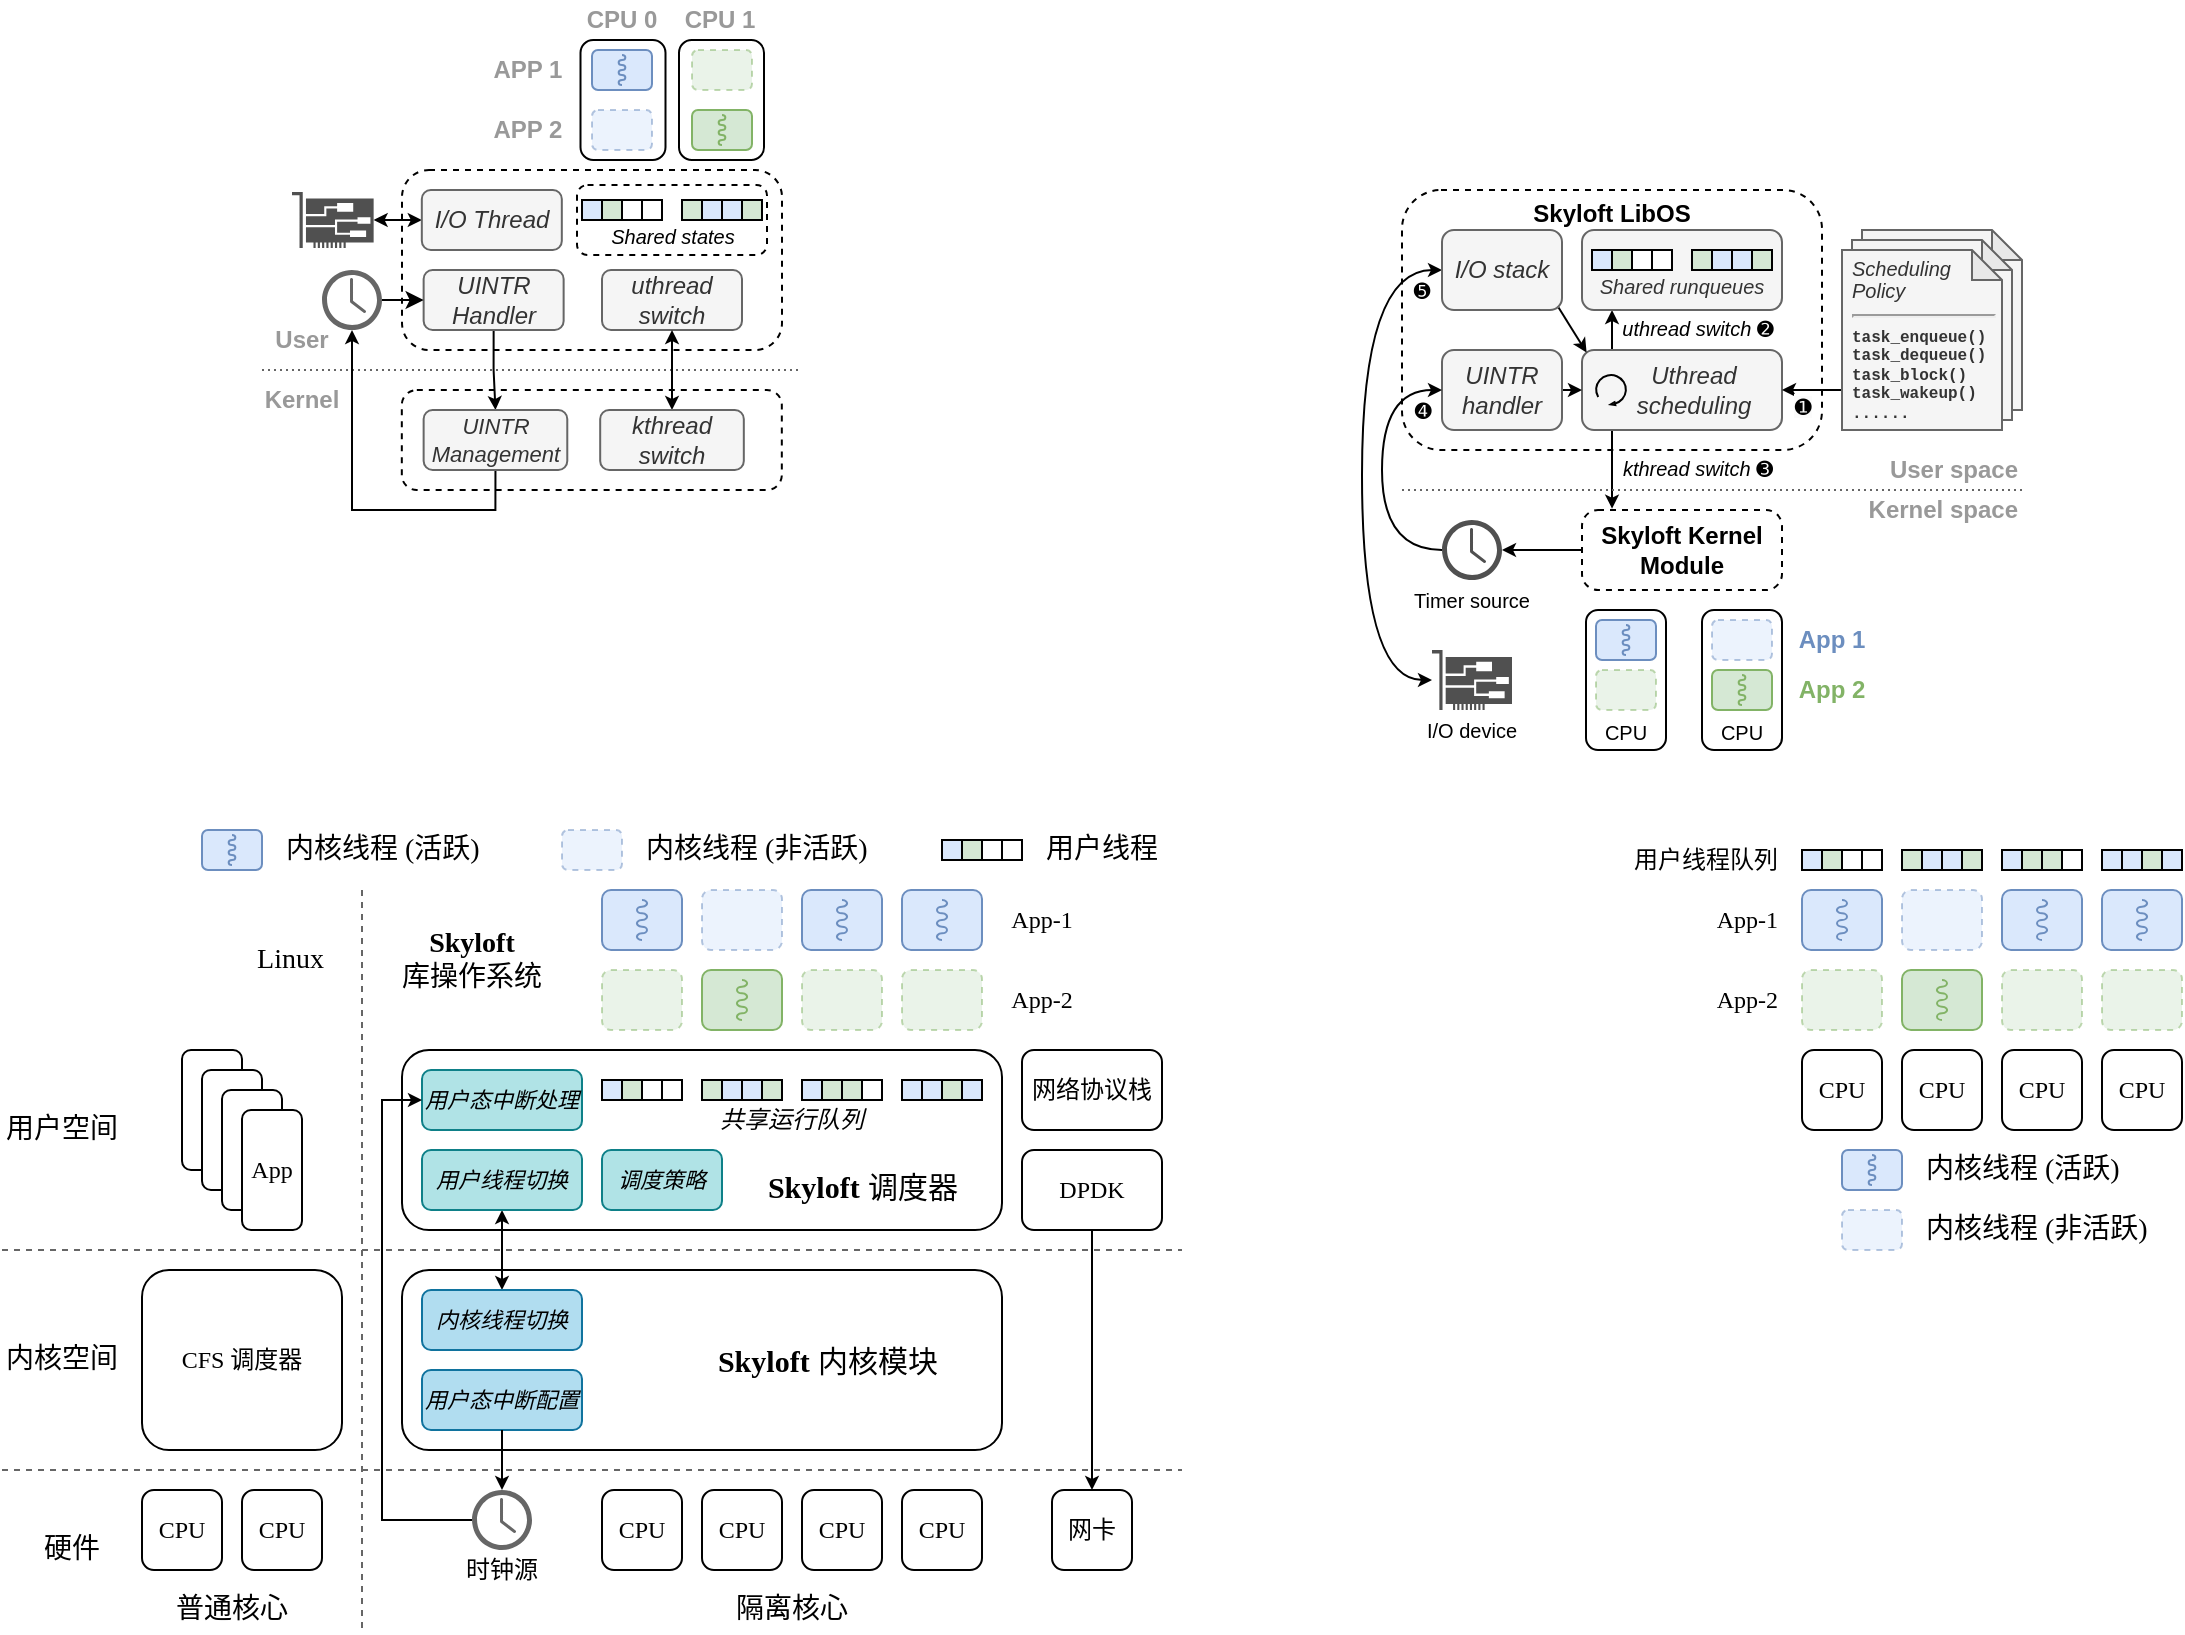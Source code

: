 <mxfile version="24.2.5" type="device">
  <diagram name="Page-1" id="8N-W_siMbJ6pa5PCjU9-">
    <mxGraphModel dx="201" dy="172" grid="1" gridSize="10" guides="1" tooltips="1" connect="1" arrows="1" fold="1" page="1" pageScale="1" pageWidth="850" pageHeight="1100" math="0" shadow="0">
      <root>
        <mxCell id="0" />
        <mxCell id="1" parent="0" />
        <mxCell id="6fo2ls-Lk10YeL29aPmL-151" value="&lt;p style=&quot;line-height: 100%;&quot;&gt;&lt;/p&gt;&lt;div style=&quot;font-size: 10px; line-height: 100%;&quot;&gt;&lt;br&gt;&lt;/div&gt;&lt;p&gt;&lt;/p&gt;" style="shape=note;whiteSpace=wrap;html=1;backgroundOutline=1;darkOpacity=0.05;verticalAlign=middle;fontFamily=Courier New;align=left;fontStyle=1;spacingTop=0;spacingLeft=0;spacing=5;fontSize=8;size=15;horizontal=1;fillColor=#f5f5f5;fontColor=#333333;strokeColor=#666666;" parent="1" vertex="1">
          <mxGeometry x="1110" y="350" width="80" height="90" as="geometry" />
        </mxCell>
        <mxCell id="6fo2ls-Lk10YeL29aPmL-152" value="&lt;p style=&quot;line-height: 100%;&quot;&gt;&lt;/p&gt;&lt;div style=&quot;font-size: 10px; line-height: 100%;&quot;&gt;&lt;br&gt;&lt;/div&gt;&lt;p&gt;&lt;/p&gt;" style="shape=note;whiteSpace=wrap;html=1;backgroundOutline=1;darkOpacity=0.05;verticalAlign=middle;fontFamily=Courier New;align=left;fontStyle=1;spacingTop=0;spacingLeft=0;spacing=5;fontSize=8;size=15;horizontal=1;fillColor=#f5f5f5;fontColor=#333333;strokeColor=#666666;" parent="1" vertex="1">
          <mxGeometry x="1105" y="355" width="80" height="90" as="geometry" />
        </mxCell>
        <mxCell id="6fo2ls-Lk10YeL29aPmL-101" value="Skyloft LibOS" style="rounded=1;whiteSpace=wrap;html=1;fillColor=none;fontFamily=Helvetica;fontSize=12;dashed=1;verticalAlign=top;fontStyle=1;spacing=0;" parent="1" vertex="1">
          <mxGeometry x="880" y="330" width="210" height="130" as="geometry" />
        </mxCell>
        <mxCell id="JjMtyxiYDEObkdj-XL4c-47" value="" style="rounded=1;whiteSpace=wrap;html=1;verticalAlign=bottom;fontStyle=0;fillColor=none;align=right;spacingRight=45;spacingBottom=10;dashed=1;fontFamily=Helvetica;" parent="1" vertex="1">
          <mxGeometry x="380" y="320" width="190" height="90" as="geometry" />
        </mxCell>
        <mxCell id="N_A6UfkBDMnOVFPpYebf-19" value="&lt;font style=&quot;font-size: 10px;&quot;&gt;&lt;i&gt;&lt;br&gt;Shared states&lt;/i&gt;&lt;/font&gt;" style="rounded=1;whiteSpace=wrap;html=1;dashed=1;gradientColor=none;fillColor=none;fontFamily=Helvetica;" parent="1" vertex="1">
          <mxGeometry x="467.5" y="327.5" width="95" height="35" as="geometry" />
        </mxCell>
        <mxCell id="N_A6UfkBDMnOVFPpYebf-26" value="" style="rounded=1;whiteSpace=wrap;html=1;verticalAlign=bottom;fontStyle=0;fillColor=none;align=right;spacingRight=45;spacingBottom=10;dashed=1;fontFamily=Helvetica;" parent="1" vertex="1">
          <mxGeometry x="379.91" y="430" width="190" height="50" as="geometry" />
        </mxCell>
        <mxCell id="VsnJwW7nwSuCMZrXHLic-14" value="" style="endArrow=none;dashed=1;html=1;strokeWidth=1;rounded=0;edgeStyle=orthogonalEdgeStyle;fontFamily=Helvetica;endSize=2;fillColor=#f5f5f5;strokeColor=#666666;dashPattern=1 2;" parent="1" edge="1">
          <mxGeometry width="50" height="50" relative="1" as="geometry">
            <mxPoint x="310" y="420" as="sourcePoint" />
            <mxPoint x="580" y="420" as="targetPoint" />
          </mxGeometry>
        </mxCell>
        <mxCell id="N_A6UfkBDMnOVFPpYebf-30" style="edgeStyle=orthogonalEdgeStyle;rounded=0;orthogonalLoop=1;jettySize=auto;html=1;exitX=0.5;exitY=1;exitDx=0;exitDy=0;entryX=0.5;entryY=0;entryDx=0;entryDy=0;endSize=4;startSize=4;fontFamily=Helvetica;" parent="1" source="VsnJwW7nwSuCMZrXHLic-38" target="JjMtyxiYDEObkdj-XL4c-16" edge="1">
          <mxGeometry relative="1" as="geometry" />
        </mxCell>
        <mxCell id="VsnJwW7nwSuCMZrXHLic-38" value="&lt;div align=&quot;center&quot;&gt;&lt;font&gt;&lt;span style=&quot;font-size: 12px;&quot;&gt;&lt;span style=&quot;font-size: 12px;&quot;&gt;UINTR Handler&lt;br&gt;&lt;/span&gt;&lt;/span&gt;&lt;/font&gt;&lt;/div&gt;" style="rounded=1;whiteSpace=wrap;html=1;fontStyle=2;fontSize=12;fillColor=#f5f5f5;strokeColor=#666666;align=center;fontFamily=Helvetica;fontColor=#333333;" parent="1" vertex="1">
          <mxGeometry x="390.82" y="370" width="70" height="30" as="geometry" />
        </mxCell>
        <mxCell id="VsnJwW7nwSuCMZrXHLic-39" value="" style="rounded=1;whiteSpace=wrap;html=1;fillColor=#dae8fc;strokeColor=#6c8ebf;shadow=0;opacity=50;textOpacity=50;dashed=1;fontFamily=Helvetica;" parent="1" vertex="1">
          <mxGeometry x="475" y="290" width="30" height="20" as="geometry" />
        </mxCell>
        <mxCell id="VsnJwW7nwSuCMZrXHLic-48" value="" style="rounded=1;whiteSpace=wrap;html=1;fillColor=#d5e8d4;strokeColor=#82b366;opacity=50;textOpacity=50;dashed=1;fontFamily=Helvetica;" parent="1" vertex="1">
          <mxGeometry x="525" y="260" width="30" height="20" as="geometry" />
        </mxCell>
        <mxCell id="VsnJwW7nwSuCMZrXHLic-60" value="&lt;b&gt;&lt;font color=&quot;#999999&quot;&gt;APP 1&lt;/font&gt;&lt;/b&gt;" style="text;html=1;strokeColor=none;fillColor=none;align=center;verticalAlign=middle;whiteSpace=wrap;rounded=0;fontFamily=Helvetica;" parent="1" vertex="1">
          <mxGeometry x="422.64" y="260" width="40" height="20" as="geometry" />
        </mxCell>
        <mxCell id="VsnJwW7nwSuCMZrXHLic-61" value="&lt;b&gt;&lt;font color=&quot;#999999&quot;&gt;APP 2&lt;/font&gt;&lt;/b&gt;" style="text;html=1;strokeColor=none;fillColor=none;align=center;verticalAlign=middle;whiteSpace=wrap;rounded=0;fontFamily=Helvetica;" parent="1" vertex="1">
          <mxGeometry x="422.64" y="285" width="40" height="30" as="geometry" />
        </mxCell>
        <mxCell id="JjMtyxiYDEObkdj-XL4c-31" value="" style="group;fontFamily=Helvetica;" parent="1" vertex="1" connectable="0">
          <mxGeometry x="470" y="335" width="40" height="10" as="geometry" />
        </mxCell>
        <mxCell id="JjMtyxiYDEObkdj-XL4c-19" value="" style="rounded=0;whiteSpace=wrap;html=1;fillColor=#dae8fc;strokeColor=#000000;fontFamily=Helvetica;" parent="JjMtyxiYDEObkdj-XL4c-31" vertex="1">
          <mxGeometry width="10" height="10" as="geometry" />
        </mxCell>
        <mxCell id="JjMtyxiYDEObkdj-XL4c-20" value="" style="rounded=0;whiteSpace=wrap;html=1;fillColor=#d5e8d4;strokeColor=#000000;fontFamily=Helvetica;" parent="JjMtyxiYDEObkdj-XL4c-31" vertex="1">
          <mxGeometry x="10" width="10" height="10" as="geometry" />
        </mxCell>
        <mxCell id="JjMtyxiYDEObkdj-XL4c-21" value="" style="rounded=0;whiteSpace=wrap;html=1;fillColor=none;strokeColor=#000000;fontFamily=Helvetica;" parent="JjMtyxiYDEObkdj-XL4c-31" vertex="1">
          <mxGeometry x="20" width="10" height="10" as="geometry" />
        </mxCell>
        <mxCell id="JjMtyxiYDEObkdj-XL4c-22" value="" style="rounded=0;whiteSpace=wrap;html=1;fillColor=none;strokeColor=#000000;fontFamily=Helvetica;" parent="JjMtyxiYDEObkdj-XL4c-31" vertex="1">
          <mxGeometry x="30" width="10" height="10" as="geometry" />
        </mxCell>
        <mxCell id="JjMtyxiYDEObkdj-XL4c-32" value="" style="group;fontFamily=Helvetica;" parent="1" vertex="1" connectable="0">
          <mxGeometry x="520" y="335" width="40" height="10" as="geometry" />
        </mxCell>
        <mxCell id="JjMtyxiYDEObkdj-XL4c-33" value="" style="rounded=0;whiteSpace=wrap;html=1;fillColor=#d5e8d4;strokeColor=#000000;fontFamily=Helvetica;" parent="JjMtyxiYDEObkdj-XL4c-32" vertex="1">
          <mxGeometry width="10" height="10" as="geometry" />
        </mxCell>
        <mxCell id="JjMtyxiYDEObkdj-XL4c-34" value="" style="rounded=0;whiteSpace=wrap;html=1;fillColor=#DAE8FC;strokeColor=#000000;fontFamily=Helvetica;" parent="JjMtyxiYDEObkdj-XL4c-32" vertex="1">
          <mxGeometry x="10" width="10" height="10" as="geometry" />
        </mxCell>
        <mxCell id="JjMtyxiYDEObkdj-XL4c-35" value="" style="rounded=0;whiteSpace=wrap;html=1;fillColor=#DAE8FC;strokeColor=#000000;fontFamily=Helvetica;" parent="JjMtyxiYDEObkdj-XL4c-32" vertex="1">
          <mxGeometry x="20" width="10" height="10" as="geometry" />
        </mxCell>
        <mxCell id="JjMtyxiYDEObkdj-XL4c-36" value="" style="rounded=0;whiteSpace=wrap;html=1;fillColor=#D5E8D4;strokeColor=#000000;fontFamily=Helvetica;" parent="JjMtyxiYDEObkdj-XL4c-32" vertex="1">
          <mxGeometry x="30" width="10" height="10" as="geometry" />
        </mxCell>
        <mxCell id="JjMtyxiYDEObkdj-XL4c-59" value="&lt;span style=&quot;font-size: 12px;&quot;&gt;&lt;span style=&quot;font-size: 12px;&quot;&gt;uthread switch&lt;/span&gt;&lt;/span&gt;" style="rounded=1;whiteSpace=wrap;html=1;fontStyle=2;fontSize=12;fillColor=#f5f5f5;strokeColor=#666666;fontFamily=Helvetica;fontColor=#333333;" parent="1" vertex="1">
          <mxGeometry x="480" y="370" width="70" height="30" as="geometry" />
        </mxCell>
        <mxCell id="N_A6UfkBDMnOVFPpYebf-29" style="edgeStyle=orthogonalEdgeStyle;rounded=0;orthogonalLoop=1;jettySize=auto;html=1;entryX=0;entryY=0.5;entryDx=0;entryDy=0;fontFamily=Helvetica;" parent="1" source="JjMtyxiYDEObkdj-XL4c-75" target="VsnJwW7nwSuCMZrXHLic-38" edge="1">
          <mxGeometry relative="1" as="geometry" />
        </mxCell>
        <mxCell id="JjMtyxiYDEObkdj-XL4c-75" value="" style="sketch=0;pointerEvents=1;shadow=0;dashed=0;html=1;strokeColor=none;fillColor=#666666;labelPosition=center;verticalLabelPosition=bottom;verticalAlign=top;outlineConnect=0;align=center;shape=mxgraph.office.concepts.clock;fontFamily=Helvetica;" parent="1" vertex="1">
          <mxGeometry x="340" y="370" width="30" height="30" as="geometry" />
        </mxCell>
        <mxCell id="JjMtyxiYDEObkdj-XL4c-88" value="" style="group;fontFamily=Helvetica;" parent="1" vertex="1" connectable="0">
          <mxGeometry x="525" y="290" width="30" height="20" as="geometry" />
        </mxCell>
        <mxCell id="JjMtyxiYDEObkdj-XL4c-89" value="" style="rounded=1;whiteSpace=wrap;html=1;fillColor=#d5e8d4;strokeColor=#82b366;fontFamily=Helvetica;" parent="JjMtyxiYDEObkdj-XL4c-88" vertex="1">
          <mxGeometry width="30" height="20" as="geometry" />
        </mxCell>
        <mxCell id="JjMtyxiYDEObkdj-XL4c-90" value="" style="verticalLabelPosition=bottom;outlineConnect=0;align=center;dashed=0;html=1;verticalAlign=top;shape=mxgraph.pid.misc.flexible_pipe;pointerEvents=1;rotation=-90;strokeColor=#82B366;fontFamily=Helvetica;" parent="JjMtyxiYDEObkdj-XL4c-88" vertex="1">
          <mxGeometry x="7.5" y="8.333" width="15" height="3.333" as="geometry" />
        </mxCell>
        <mxCell id="JjMtyxiYDEObkdj-XL4c-98" style="edgeStyle=orthogonalEdgeStyle;rounded=0;orthogonalLoop=1;jettySize=auto;html=1;exitX=0.5;exitY=1;exitDx=0;exitDy=0;startArrow=classic;startFill=1;targetPerimeterSpacing=4;endSize=4;startSize=4;sourcePerimeterSpacing=4;entryX=0.5;entryY=0;entryDx=0;entryDy=0;fontFamily=Helvetica;" parent="1" source="JjMtyxiYDEObkdj-XL4c-59" target="JjMtyxiYDEObkdj-XL4c-14" edge="1">
          <mxGeometry relative="1" as="geometry" />
        </mxCell>
        <mxCell id="JjMtyxiYDEObkdj-XL4c-97" style="edgeStyle=orthogonalEdgeStyle;rounded=0;orthogonalLoop=1;jettySize=auto;html=1;exitX=0.5;exitY=1;exitDx=0;exitDy=0;strokeColor=none;startArrow=classic;startFill=1;targetPerimeterSpacing=4;startSize=4;endSize=4;fontFamily=Helvetica;" parent="1" source="JjMtyxiYDEObkdj-XL4c-59" target="JjMtyxiYDEObkdj-XL4c-14" edge="1">
          <mxGeometry relative="1" as="geometry" />
        </mxCell>
        <mxCell id="eO8_1XCp5bsH8TTgxqDn-1" value="&lt;font style=&quot;font-size: 15px;&quot;&gt;&lt;font style=&quot;font-weight: bold;&quot; face=&quot;Times New Roman&quot;&gt;Skyloft&lt;/font&gt;&lt;b&gt;&amp;nbsp;&lt;/b&gt;&lt;font face=&quot;黑体&quot;&gt;调度器&lt;/font&gt;&lt;/font&gt;" style="rounded=1;whiteSpace=wrap;html=1;verticalAlign=bottom;fontStyle=0;fillColor=none;align=right;spacingRight=20;spacingBottom=10;" parent="1" vertex="1">
          <mxGeometry x="380" y="760" width="300" height="90" as="geometry" />
        </mxCell>
        <mxCell id="eO8_1XCp5bsH8TTgxqDn-2" value="" style="endArrow=none;dashed=1;html=1;strokeWidth=1;rounded=0;edgeStyle=orthogonalEdgeStyle;fontFamily=Times New Roman;fillColor=#f5f5f5;strokeColor=#666666;" parent="1" edge="1">
          <mxGeometry width="50" height="50" relative="1" as="geometry">
            <mxPoint x="180" y="970" as="sourcePoint" />
            <mxPoint x="770" y="970" as="targetPoint" />
          </mxGeometry>
        </mxCell>
        <mxCell id="eO8_1XCp5bsH8TTgxqDn-3" value="" style="endArrow=none;dashed=1;html=1;strokeWidth=1;rounded=0;edgeStyle=orthogonalEdgeStyle;fontFamily=Times New Roman;fillColor=#f5f5f5;strokeColor=#666666;" parent="1" edge="1">
          <mxGeometry width="50" height="50" relative="1" as="geometry">
            <mxPoint x="360" y="680" as="sourcePoint" />
            <mxPoint x="360" y="1050" as="targetPoint" />
          </mxGeometry>
        </mxCell>
        <mxCell id="eO8_1XCp5bsH8TTgxqDn-4" value="" style="endArrow=none;dashed=1;html=1;strokeWidth=1;rounded=0;edgeStyle=orthogonalEdgeStyle;fontFamily=Times New Roman;endSize=2;fillColor=#f5f5f5;strokeColor=#666666;" parent="1" edge="1">
          <mxGeometry width="50" height="50" relative="1" as="geometry">
            <mxPoint x="180" y="860" as="sourcePoint" />
            <mxPoint x="770" y="860" as="targetPoint" />
          </mxGeometry>
        </mxCell>
        <mxCell id="eO8_1XCp5bsH8TTgxqDn-5" value="&lt;font face=&quot;Times New Roman&quot;&gt;CFS &lt;/font&gt;&lt;font face=&quot;宋体-简&quot;&gt;调度器&lt;/font&gt;" style="rounded=1;whiteSpace=wrap;html=1;fillColor=none;" parent="1" vertex="1">
          <mxGeometry x="250" y="870" width="100" height="90" as="geometry" />
        </mxCell>
        <mxCell id="eO8_1XCp5bsH8TTgxqDn-6" value="&lt;font style=&quot;font-size: 14px;&quot; face=&quot;Times New Roman&quot;&gt;&lt;b style=&quot;font-size: 14px;&quot;&gt;Skyloft&lt;/b&gt;&lt;/font&gt; &lt;br style=&quot;font-size: 14px;&quot;&gt;&lt;div style=&quot;font-size: 14px;&quot;&gt;&lt;span style=&quot;font-family: 黑体; background-color: initial; font-size: 14px;&quot;&gt;库操作系统&lt;/span&gt;&lt;/div&gt;" style="text;html=1;strokeColor=none;fillColor=none;align=center;verticalAlign=middle;whiteSpace=wrap;rounded=0;fontFamily=宋体-简;fontSize=14;" parent="1" vertex="1">
          <mxGeometry x="370" y="700" width="90" height="30" as="geometry" />
        </mxCell>
        <mxCell id="eO8_1XCp5bsH8TTgxqDn-7" value="&lt;font face=&quot;Times New Roman&quot; style=&quot;font-size: 14px;&quot;&gt;&lt;span style=&quot;font-size: 14px;&quot;&gt;Linux&lt;/span&gt;&lt;/font&gt;" style="text;html=1;strokeColor=none;fillColor=none;align=right;verticalAlign=middle;whiteSpace=wrap;rounded=0;fontFamily=宋体-简;fontSize=14;" parent="1" vertex="1">
          <mxGeometry x="257.5" y="700" width="85" height="30" as="geometry" />
        </mxCell>
        <mxCell id="eO8_1XCp5bsH8TTgxqDn-8" value="&lt;span style=&quot;font-size: 11px;&quot;&gt;&lt;span style=&quot;font-size: 11px;&quot;&gt;&lt;font face=&quot;宋体-简&quot; style=&quot;font-size: 11px;&quot;&gt;用户态中断处理&lt;/font&gt;&lt;/span&gt;&lt;/span&gt;" style="rounded=1;whiteSpace=wrap;html=1;fontStyle=2;fontSize=11;fillColor=#b0e3e6;strokeColor=#0e8088;" parent="1" vertex="1">
          <mxGeometry x="390" y="770" width="80" height="30" as="geometry" />
        </mxCell>
        <mxCell id="eO8_1XCp5bsH8TTgxqDn-9" value="" style="rounded=1;whiteSpace=wrap;html=1;fillColor=#d5e8d4;strokeColor=#82b366;shadow=0;opacity=50;textOpacity=50;dashed=1;" parent="1" vertex="1">
          <mxGeometry x="480" y="720" width="40" height="30" as="geometry" />
        </mxCell>
        <mxCell id="eO8_1XCp5bsH8TTgxqDn-10" value="" style="rounded=1;whiteSpace=wrap;html=1;fillColor=#d5e8d4;strokeColor=#82b366;opacity=50;textOpacity=50;dashed=1;" parent="1" vertex="1">
          <mxGeometry x="580" y="720" width="40" height="30" as="geometry" />
        </mxCell>
        <mxCell id="eO8_1XCp5bsH8TTgxqDn-11" value="" style="rounded=1;whiteSpace=wrap;html=1;fillColor=#dae8fc;strokeColor=#6c8ebf;opacity=50;textOpacity=50;dashed=1;" parent="1" vertex="1">
          <mxGeometry x="530" y="680" width="40" height="30" as="geometry" />
        </mxCell>
        <mxCell id="eO8_1XCp5bsH8TTgxqDn-12" value="App-1" style="text;html=1;strokeColor=none;fillColor=none;align=center;verticalAlign=middle;whiteSpace=wrap;rounded=0;fontFamily=Times New Roman;" parent="1" vertex="1">
          <mxGeometry x="680" y="680" width="40" height="30" as="geometry" />
        </mxCell>
        <mxCell id="eO8_1XCp5bsH8TTgxqDn-13" value="App-2" style="text;html=1;strokeColor=none;fillColor=none;align=center;verticalAlign=middle;whiteSpace=wrap;rounded=0;fontFamily=Times New Roman;" parent="1" vertex="1">
          <mxGeometry x="680" y="720" width="40" height="30" as="geometry" />
        </mxCell>
        <mxCell id="eO8_1XCp5bsH8TTgxqDn-14" value="&lt;font style=&quot;font-size: 14px;&quot;&gt;用户空间&lt;/font&gt;" style="text;html=1;strokeColor=none;fillColor=none;align=center;verticalAlign=middle;whiteSpace=wrap;rounded=0;fontFamily=宋体-简;" parent="1" vertex="1">
          <mxGeometry x="180" y="780" width="60" height="40" as="geometry" />
        </mxCell>
        <mxCell id="eO8_1XCp5bsH8TTgxqDn-15" value="&lt;font style=&quot;font-size: 14px;&quot;&gt;内核空间&lt;/font&gt;" style="text;html=1;strokeColor=none;fillColor=none;align=center;verticalAlign=middle;whiteSpace=wrap;rounded=0;fontFamily=宋体-简;" parent="1" vertex="1">
          <mxGeometry x="180" y="895" width="60" height="40" as="geometry" />
        </mxCell>
        <mxCell id="eO8_1XCp5bsH8TTgxqDn-16" value="&lt;font style=&quot;font-size: 14px;&quot;&gt;硬件&lt;/font&gt;" style="text;html=1;strokeColor=none;fillColor=none;align=center;verticalAlign=middle;whiteSpace=wrap;rounded=0;fontFamily=宋体-简;" parent="1" vertex="1">
          <mxGeometry x="180" y="1000" width="70" height="20" as="geometry" />
        </mxCell>
        <mxCell id="eO8_1XCp5bsH8TTgxqDn-17" value="" style="group" parent="1" vertex="1" connectable="0">
          <mxGeometry x="480" y="775" width="40" height="10" as="geometry" />
        </mxCell>
        <mxCell id="eO8_1XCp5bsH8TTgxqDn-18" value="" style="rounded=0;whiteSpace=wrap;html=1;fillColor=#dae8fc;strokeColor=#000000;" parent="eO8_1XCp5bsH8TTgxqDn-17" vertex="1">
          <mxGeometry width="10" height="10" as="geometry" />
        </mxCell>
        <mxCell id="eO8_1XCp5bsH8TTgxqDn-19" value="" style="rounded=0;whiteSpace=wrap;html=1;fillColor=#d5e8d4;strokeColor=#000000;" parent="eO8_1XCp5bsH8TTgxqDn-17" vertex="1">
          <mxGeometry x="10" width="10" height="10" as="geometry" />
        </mxCell>
        <mxCell id="eO8_1XCp5bsH8TTgxqDn-20" value="" style="rounded=0;whiteSpace=wrap;html=1;fillColor=none;strokeColor=#000000;" parent="eO8_1XCp5bsH8TTgxqDn-17" vertex="1">
          <mxGeometry x="20" width="10" height="10" as="geometry" />
        </mxCell>
        <mxCell id="eO8_1XCp5bsH8TTgxqDn-21" value="" style="rounded=0;whiteSpace=wrap;html=1;fillColor=none;strokeColor=#000000;" parent="eO8_1XCp5bsH8TTgxqDn-17" vertex="1">
          <mxGeometry x="30" width="10" height="10" as="geometry" />
        </mxCell>
        <mxCell id="eO8_1XCp5bsH8TTgxqDn-22" value="" style="group" parent="1" vertex="1" connectable="0">
          <mxGeometry x="530" y="775" width="40" height="10" as="geometry" />
        </mxCell>
        <mxCell id="eO8_1XCp5bsH8TTgxqDn-23" value="" style="rounded=0;whiteSpace=wrap;html=1;fillColor=#d5e8d4;strokeColor=#000000;" parent="eO8_1XCp5bsH8TTgxqDn-22" vertex="1">
          <mxGeometry width="10" height="10" as="geometry" />
        </mxCell>
        <mxCell id="eO8_1XCp5bsH8TTgxqDn-24" value="" style="rounded=0;whiteSpace=wrap;html=1;fillColor=#DAE8FC;strokeColor=#000000;" parent="eO8_1XCp5bsH8TTgxqDn-22" vertex="1">
          <mxGeometry x="10" width="10" height="10" as="geometry" />
        </mxCell>
        <mxCell id="eO8_1XCp5bsH8TTgxqDn-25" value="" style="rounded=0;whiteSpace=wrap;html=1;fillColor=#DAE8FC;strokeColor=#000000;" parent="eO8_1XCp5bsH8TTgxqDn-22" vertex="1">
          <mxGeometry x="20" width="10" height="10" as="geometry" />
        </mxCell>
        <mxCell id="eO8_1XCp5bsH8TTgxqDn-26" value="" style="rounded=0;whiteSpace=wrap;html=1;fillColor=#D5E8D4;strokeColor=#000000;" parent="eO8_1XCp5bsH8TTgxqDn-22" vertex="1">
          <mxGeometry x="30" width="10" height="10" as="geometry" />
        </mxCell>
        <mxCell id="eO8_1XCp5bsH8TTgxqDn-27" value="" style="group" parent="1" vertex="1" connectable="0">
          <mxGeometry x="580" y="775" width="40" height="10" as="geometry" />
        </mxCell>
        <mxCell id="eO8_1XCp5bsH8TTgxqDn-28" value="" style="rounded=0;whiteSpace=wrap;html=1;fillColor=#dae8fc;strokeColor=#000000;" parent="eO8_1XCp5bsH8TTgxqDn-27" vertex="1">
          <mxGeometry width="10" height="10" as="geometry" />
        </mxCell>
        <mxCell id="eO8_1XCp5bsH8TTgxqDn-29" value="" style="rounded=0;whiteSpace=wrap;html=1;fillColor=#D5E8D4;strokeColor=#000000;" parent="eO8_1XCp5bsH8TTgxqDn-27" vertex="1">
          <mxGeometry x="10" width="10" height="10" as="geometry" />
        </mxCell>
        <mxCell id="eO8_1XCp5bsH8TTgxqDn-30" value="" style="rounded=0;whiteSpace=wrap;html=1;fillColor=#d5e8d4;strokeColor=#000000;" parent="eO8_1XCp5bsH8TTgxqDn-27" vertex="1">
          <mxGeometry x="20" width="10" height="10" as="geometry" />
        </mxCell>
        <mxCell id="eO8_1XCp5bsH8TTgxqDn-31" value="" style="rounded=0;whiteSpace=wrap;html=1;fillColor=none;strokeColor=#000000;" parent="eO8_1XCp5bsH8TTgxqDn-27" vertex="1">
          <mxGeometry x="30" width="10" height="10" as="geometry" />
        </mxCell>
        <mxCell id="eO8_1XCp5bsH8TTgxqDn-32" value="&lt;font face=&quot;宋体-简&quot;&gt;共享运行队列&lt;/font&gt;" style="text;html=1;strokeColor=none;fillColor=none;align=center;verticalAlign=middle;whiteSpace=wrap;rounded=0;fontSize=12;fontStyle=2" parent="1" vertex="1">
          <mxGeometry x="510" y="785" width="130" height="20" as="geometry" />
        </mxCell>
        <mxCell id="eO8_1XCp5bsH8TTgxqDn-33" value="" style="rounded=1;whiteSpace=wrap;html=1;fillColor=#d5e8d4;strokeColor=#82b366;opacity=50;textOpacity=50;dashed=1;" parent="1" vertex="1">
          <mxGeometry x="630" y="720" width="40" height="30" as="geometry" />
        </mxCell>
        <mxCell id="eO8_1XCp5bsH8TTgxqDn-34" value="" style="group" parent="1" vertex="1" connectable="0">
          <mxGeometry x="630" y="775" width="40" height="10" as="geometry" />
        </mxCell>
        <mxCell id="eO8_1XCp5bsH8TTgxqDn-35" value="" style="rounded=0;whiteSpace=wrap;html=1;fillColor=#dae8fc;strokeColor=#000000;" parent="eO8_1XCp5bsH8TTgxqDn-34" vertex="1">
          <mxGeometry width="10" height="10" as="geometry" />
        </mxCell>
        <mxCell id="eO8_1XCp5bsH8TTgxqDn-36" value="" style="rounded=0;whiteSpace=wrap;html=1;fillColor=#DAE8FC;strokeColor=#000000;" parent="eO8_1XCp5bsH8TTgxqDn-34" vertex="1">
          <mxGeometry x="10" width="10" height="10" as="geometry" />
        </mxCell>
        <mxCell id="eO8_1XCp5bsH8TTgxqDn-37" value="" style="rounded=0;whiteSpace=wrap;html=1;fillColor=#d5e8d4;strokeColor=#000000;" parent="eO8_1XCp5bsH8TTgxqDn-34" vertex="1">
          <mxGeometry x="20" width="10" height="10" as="geometry" />
        </mxCell>
        <mxCell id="eO8_1XCp5bsH8TTgxqDn-38" value="" style="rounded=0;whiteSpace=wrap;html=1;fillColor=#DAE8FC;strokeColor=#000000;" parent="eO8_1XCp5bsH8TTgxqDn-34" vertex="1">
          <mxGeometry x="30" width="10" height="10" as="geometry" />
        </mxCell>
        <mxCell id="uXK6Cp4DlmVe7aMS-QjW-2" style="edgeStyle=orthogonalEdgeStyle;rounded=0;orthogonalLoop=1;jettySize=auto;html=1;startSize=4;endSize=4;startArrow=classic;startFill=1;" parent="1" source="eO8_1XCp5bsH8TTgxqDn-39" target="eO8_1XCp5bsH8TTgxqDn-57" edge="1">
          <mxGeometry relative="1" as="geometry" />
        </mxCell>
        <mxCell id="eO8_1XCp5bsH8TTgxqDn-39" value="&lt;span style=&quot;font-size: 11px;&quot;&gt;&lt;span style=&quot;font-size: 11px;&quot;&gt;&lt;font face=&quot;宋体-简&quot; style=&quot;font-size: 11px;&quot;&gt;用户线程切换&lt;/font&gt;&lt;/span&gt;&lt;/span&gt;" style="rounded=1;whiteSpace=wrap;html=1;fontStyle=2;fontSize=11;fillColor=#b0e3e6;strokeColor=#0e8088;" parent="1" vertex="1">
          <mxGeometry x="390" y="810" width="80" height="30" as="geometry" />
        </mxCell>
        <mxCell id="eO8_1XCp5bsH8TTgxqDn-40" style="edgeStyle=orthogonalEdgeStyle;rounded=0;orthogonalLoop=1;jettySize=auto;html=1;entryX=0;entryY=0.5;entryDx=0;entryDy=0;endSize=4;startSize=4;" parent="1" source="eO8_1XCp5bsH8TTgxqDn-41" target="eO8_1XCp5bsH8TTgxqDn-8" edge="1">
          <mxGeometry relative="1" as="geometry">
            <Array as="points">
              <mxPoint x="370" y="995" />
              <mxPoint x="370" y="785" />
            </Array>
          </mxGeometry>
        </mxCell>
        <mxCell id="eO8_1XCp5bsH8TTgxqDn-41" value="" style="sketch=0;pointerEvents=1;shadow=0;dashed=0;html=1;strokeColor=none;fillColor=#666666;labelPosition=center;verticalLabelPosition=bottom;verticalAlign=top;outlineConnect=0;align=center;shape=mxgraph.office.concepts.clock;" parent="1" vertex="1">
          <mxGeometry x="415" y="980" width="30" height="30" as="geometry" />
        </mxCell>
        <mxCell id="eO8_1XCp5bsH8TTgxqDn-42" value="时钟源" style="text;html=1;strokeColor=none;fillColor=none;align=center;verticalAlign=middle;whiteSpace=wrap;rounded=0;fontFamily=宋体-简;" parent="1" vertex="1">
          <mxGeometry x="405" y="1005" width="50" height="30" as="geometry" />
        </mxCell>
        <mxCell id="eO8_1XCp5bsH8TTgxqDn-43" value="" style="group" parent="1" vertex="1" connectable="0">
          <mxGeometry x="480" y="680" width="40" height="30" as="geometry" />
        </mxCell>
        <mxCell id="eO8_1XCp5bsH8TTgxqDn-44" value="" style="rounded=1;whiteSpace=wrap;html=1;fillColor=#dae8fc;strokeColor=#6c8ebf;" parent="eO8_1XCp5bsH8TTgxqDn-43" vertex="1">
          <mxGeometry width="40" height="30" as="geometry" />
        </mxCell>
        <mxCell id="eO8_1XCp5bsH8TTgxqDn-45" value="" style="verticalLabelPosition=bottom;outlineConnect=0;align=center;dashed=0;html=1;verticalAlign=top;shape=mxgraph.pid.misc.flexible_pipe;pointerEvents=1;rotation=-90;strokeColor=#6C8EBF;" parent="eO8_1XCp5bsH8TTgxqDn-43" vertex="1">
          <mxGeometry x="10" y="12.5" width="20" height="5" as="geometry" />
        </mxCell>
        <mxCell id="eO8_1XCp5bsH8TTgxqDn-46" value="" style="group" parent="1" vertex="1" connectable="0">
          <mxGeometry x="630" y="680" width="40" height="30" as="geometry" />
        </mxCell>
        <mxCell id="eO8_1XCp5bsH8TTgxqDn-47" value="" style="rounded=1;whiteSpace=wrap;html=1;fillColor=#dae8fc;strokeColor=#6c8ebf;" parent="eO8_1XCp5bsH8TTgxqDn-46" vertex="1">
          <mxGeometry width="40" height="30" as="geometry" />
        </mxCell>
        <mxCell id="eO8_1XCp5bsH8TTgxqDn-48" value="" style="verticalLabelPosition=bottom;outlineConnect=0;align=center;dashed=0;html=1;verticalAlign=top;shape=mxgraph.pid.misc.flexible_pipe;pointerEvents=1;rotation=-90;strokeColor=#6C8EBF;" parent="eO8_1XCp5bsH8TTgxqDn-46" vertex="1">
          <mxGeometry x="10" y="12.5" width="20" height="5" as="geometry" />
        </mxCell>
        <mxCell id="eO8_1XCp5bsH8TTgxqDn-49" value="" style="group" parent="1" vertex="1" connectable="0">
          <mxGeometry x="580" y="680" width="40" height="30" as="geometry" />
        </mxCell>
        <mxCell id="eO8_1XCp5bsH8TTgxqDn-50" value="" style="rounded=1;whiteSpace=wrap;html=1;fillColor=#dae8fc;strokeColor=#6c8ebf;" parent="eO8_1XCp5bsH8TTgxqDn-49" vertex="1">
          <mxGeometry width="40" height="30" as="geometry" />
        </mxCell>
        <mxCell id="eO8_1XCp5bsH8TTgxqDn-51" value="" style="verticalLabelPosition=bottom;outlineConnect=0;align=center;dashed=0;html=1;verticalAlign=top;shape=mxgraph.pid.misc.flexible_pipe;pointerEvents=1;rotation=-90;strokeColor=#6C8EBF;" parent="eO8_1XCp5bsH8TTgxqDn-49" vertex="1">
          <mxGeometry x="10" y="12.5" width="20" height="5" as="geometry" />
        </mxCell>
        <mxCell id="eO8_1XCp5bsH8TTgxqDn-52" value="" style="group" parent="1" vertex="1" connectable="0">
          <mxGeometry x="530" y="720" width="40" height="30" as="geometry" />
        </mxCell>
        <mxCell id="eO8_1XCp5bsH8TTgxqDn-53" value="" style="rounded=1;whiteSpace=wrap;html=1;fillColor=#d5e8d4;strokeColor=#82b366;" parent="eO8_1XCp5bsH8TTgxqDn-52" vertex="1">
          <mxGeometry width="40" height="30" as="geometry" />
        </mxCell>
        <mxCell id="eO8_1XCp5bsH8TTgxqDn-54" value="" style="verticalLabelPosition=bottom;outlineConnect=0;align=center;dashed=0;html=1;verticalAlign=top;shape=mxgraph.pid.misc.flexible_pipe;pointerEvents=1;rotation=-90;strokeColor=#82B366;" parent="eO8_1XCp5bsH8TTgxqDn-52" vertex="1">
          <mxGeometry x="10" y="12.5" width="20" height="5" as="geometry" />
        </mxCell>
        <mxCell id="eO8_1XCp5bsH8TTgxqDn-55" value="" style="group" parent="1" vertex="1" connectable="0">
          <mxGeometry x="380" y="870" width="300" height="90" as="geometry" />
        </mxCell>
        <mxCell id="eO8_1XCp5bsH8TTgxqDn-56" value="&lt;font style=&quot;font-size: 15px;&quot;&gt;&lt;font style=&quot;font-weight: bold;&quot; face=&quot;Times New Roman&quot;&gt;Skyloft&lt;/font&gt; &lt;font style=&quot;&quot; face=&quot;黑体&quot;&gt;内核模块&lt;/font&gt;&lt;/font&gt;" style="rounded=1;whiteSpace=wrap;html=1;verticalAlign=middle;fontStyle=0;align=right;spacingRight=30;fillColor=none;" parent="eO8_1XCp5bsH8TTgxqDn-55" vertex="1">
          <mxGeometry width="300" height="90" as="geometry" />
        </mxCell>
        <mxCell id="eO8_1XCp5bsH8TTgxqDn-57" value="&lt;font face=&quot;宋体-简&quot; style=&quot;font-size: 11px;&quot;&gt;内核线程切换&lt;/font&gt;" style="rounded=1;whiteSpace=wrap;html=1;verticalAlign=middle;fontStyle=2;fillColor=#b1ddf0;strokeColor=#10739e;fontSize=11;" parent="eO8_1XCp5bsH8TTgxqDn-55" vertex="1">
          <mxGeometry x="10" y="10" width="80" height="30" as="geometry" />
        </mxCell>
        <mxCell id="eO8_1XCp5bsH8TTgxqDn-58" value="&lt;font face=&quot;宋体-简&quot;&gt;用户态中断配置&lt;/font&gt;" style="rounded=1;whiteSpace=wrap;html=1;verticalAlign=middle;fontStyle=2;fontSize=11;fillColor=#b1ddf0;strokeColor=#10739e;" parent="eO8_1XCp5bsH8TTgxqDn-55" vertex="1">
          <mxGeometry x="10" y="50" width="80" height="30" as="geometry" />
        </mxCell>
        <mxCell id="eO8_1XCp5bsH8TTgxqDn-59" value="" style="group;fontFamily=Times New Roman;" parent="1" vertex="1" connectable="0">
          <mxGeometry x="480" y="980" width="190" height="40" as="geometry" />
        </mxCell>
        <mxCell id="eO8_1XCp5bsH8TTgxqDn-60" value="CPU" style="rounded=1;whiteSpace=wrap;html=1;fillColor=none;fontFamily=Times New Roman;" parent="eO8_1XCp5bsH8TTgxqDn-59" vertex="1">
          <mxGeometry width="40" height="40" as="geometry" />
        </mxCell>
        <mxCell id="eO8_1XCp5bsH8TTgxqDn-61" value="CPU" style="rounded=1;whiteSpace=wrap;html=1;fillColor=none;fontFamily=Times New Roman;" parent="eO8_1XCp5bsH8TTgxqDn-59" vertex="1">
          <mxGeometry x="50" width="40" height="40" as="geometry" />
        </mxCell>
        <mxCell id="eO8_1XCp5bsH8TTgxqDn-62" value="CPU" style="rounded=1;whiteSpace=wrap;html=1;fillColor=none;fontFamily=Times New Roman;" parent="eO8_1XCp5bsH8TTgxqDn-59" vertex="1">
          <mxGeometry x="100" width="40" height="40" as="geometry" />
        </mxCell>
        <mxCell id="eO8_1XCp5bsH8TTgxqDn-63" value="CPU" style="rounded=1;whiteSpace=wrap;html=1;fillColor=none;fontFamily=Times New Roman;" parent="eO8_1XCp5bsH8TTgxqDn-59" vertex="1">
          <mxGeometry x="150" width="40" height="40" as="geometry" />
        </mxCell>
        <mxCell id="eO8_1XCp5bsH8TTgxqDn-66" style="edgeStyle=orthogonalEdgeStyle;rounded=0;orthogonalLoop=1;jettySize=auto;html=1;exitX=0.5;exitY=1;exitDx=0;exitDy=0;startSize=4;endSize=4;" parent="1" source="eO8_1XCp5bsH8TTgxqDn-58" target="eO8_1XCp5bsH8TTgxqDn-41" edge="1">
          <mxGeometry relative="1" as="geometry" />
        </mxCell>
        <mxCell id="eO8_1XCp5bsH8TTgxqDn-71" value="" style="group" parent="1" vertex="1" connectable="0">
          <mxGeometry x="270" y="760" width="60" height="90" as="geometry" />
        </mxCell>
        <mxCell id="eO8_1XCp5bsH8TTgxqDn-72" value="" style="rounded=1;whiteSpace=wrap;html=1;" parent="eO8_1XCp5bsH8TTgxqDn-71" vertex="1">
          <mxGeometry width="30" height="60" as="geometry" />
        </mxCell>
        <mxCell id="eO8_1XCp5bsH8TTgxqDn-73" value="" style="rounded=1;whiteSpace=wrap;html=1;" parent="eO8_1XCp5bsH8TTgxqDn-71" vertex="1">
          <mxGeometry x="10" y="10" width="30" height="60" as="geometry" />
        </mxCell>
        <mxCell id="eO8_1XCp5bsH8TTgxqDn-74" value="" style="rounded=1;whiteSpace=wrap;html=1;" parent="eO8_1XCp5bsH8TTgxqDn-71" vertex="1">
          <mxGeometry x="20" y="20" width="30" height="60" as="geometry" />
        </mxCell>
        <mxCell id="eO8_1XCp5bsH8TTgxqDn-75" value="&lt;font face=&quot;Times New Roman&quot;&gt;App&lt;/font&gt;" style="rounded=1;whiteSpace=wrap;html=1;" parent="eO8_1XCp5bsH8TTgxqDn-71" vertex="1">
          <mxGeometry x="30" y="30" width="30" height="60" as="geometry" />
        </mxCell>
        <mxCell id="eO8_1XCp5bsH8TTgxqDn-85" style="edgeStyle=orthogonalEdgeStyle;rounded=0;orthogonalLoop=1;jettySize=auto;html=1;startSize=4;endSize=4;" parent="1" source="eO8_1XCp5bsH8TTgxqDn-77" target="eO8_1XCp5bsH8TTgxqDn-84" edge="1">
          <mxGeometry relative="1" as="geometry" />
        </mxCell>
        <mxCell id="eO8_1XCp5bsH8TTgxqDn-77" value="&lt;font face=&quot;Times New Roman&quot;&gt;DPDK&lt;/font&gt;" style="rounded=1;whiteSpace=wrap;html=1;" parent="1" vertex="1">
          <mxGeometry x="690" y="810" width="70" height="40" as="geometry" />
        </mxCell>
        <mxCell id="eO8_1XCp5bsH8TTgxqDn-78" value="网络协议栈" style="rounded=1;whiteSpace=wrap;html=1;fontFamily=宋体-简;" parent="1" vertex="1">
          <mxGeometry x="690" y="760" width="70" height="40" as="geometry" />
        </mxCell>
        <mxCell id="eO8_1XCp5bsH8TTgxqDn-84" value="&lt;font face=&quot;宋体-简&quot;&gt;网卡&lt;/font&gt;" style="rounded=1;whiteSpace=wrap;html=1;fillColor=none;fontFamily=Times New Roman;" parent="1" vertex="1">
          <mxGeometry x="705" y="980" width="40" height="40" as="geometry" />
        </mxCell>
        <mxCell id="uXK6Cp4DlmVe7aMS-QjW-1" value="&lt;span style=&quot;font-size: 11px;&quot;&gt;&lt;span style=&quot;font-size: 11px;&quot;&gt;&lt;font face=&quot;宋体-简&quot; style=&quot;font-size: 11px;&quot;&gt;调度策略&lt;/font&gt;&lt;/span&gt;&lt;/span&gt;" style="rounded=1;whiteSpace=wrap;html=1;fontStyle=2;fontSize=11;fillColor=#b0e3e6;strokeColor=#0e8088;" parent="1" vertex="1">
          <mxGeometry x="480" y="810" width="60" height="30" as="geometry" />
        </mxCell>
        <mxCell id="PodoGujsZHX2ETF4V3F9-26" value="" style="group" parent="1" vertex="1" connectable="0">
          <mxGeometry x="460" y="650" width="155" height="20" as="geometry" />
        </mxCell>
        <mxCell id="PodoGujsZHX2ETF4V3F9-2" value="&lt;span style=&quot;font-size: 14px;&quot;&gt;内核线程 (非活跃)&lt;/span&gt;" style="text;html=1;strokeColor=none;fillColor=none;align=left;verticalAlign=middle;whiteSpace=wrap;rounded=0;fontFamily=宋体-简;" parent="PodoGujsZHX2ETF4V3F9-26" vertex="1">
          <mxGeometry x="40" width="115" height="20" as="geometry" />
        </mxCell>
        <mxCell id="PodoGujsZHX2ETF4V3F9-8" value="" style="rounded=1;whiteSpace=wrap;html=1;fillColor=#dae8fc;strokeColor=#6c8ebf;opacity=50;textOpacity=50;dashed=1;" parent="PodoGujsZHX2ETF4V3F9-26" vertex="1">
          <mxGeometry width="30" height="20" as="geometry" />
        </mxCell>
        <mxCell id="PodoGujsZHX2ETF4V3F9-27" value="" style="group" parent="1" vertex="1" connectable="0">
          <mxGeometry x="280" y="650" width="155" height="20" as="geometry" />
        </mxCell>
        <mxCell id="PodoGujsZHX2ETF4V3F9-3" value="&lt;span style=&quot;font-size: 14px;&quot;&gt;内核线程 (活跃)&lt;/span&gt;" style="text;html=1;strokeColor=none;fillColor=none;align=left;verticalAlign=middle;whiteSpace=wrap;rounded=0;fontFamily=宋体-简;" parent="PodoGujsZHX2ETF4V3F9-27" vertex="1">
          <mxGeometry x="40" width="115" height="20" as="geometry" />
        </mxCell>
        <mxCell id="PodoGujsZHX2ETF4V3F9-23" value="" style="group" parent="PodoGujsZHX2ETF4V3F9-27" vertex="1" connectable="0">
          <mxGeometry width="30" height="20" as="geometry" />
        </mxCell>
        <mxCell id="PodoGujsZHX2ETF4V3F9-24" value="" style="rounded=1;whiteSpace=wrap;html=1;fillColor=#dae8fc;strokeColor=#6c8ebf;" parent="PodoGujsZHX2ETF4V3F9-23" vertex="1">
          <mxGeometry width="30" height="20" as="geometry" />
        </mxCell>
        <mxCell id="PodoGujsZHX2ETF4V3F9-25" value="" style="verticalLabelPosition=bottom;outlineConnect=0;align=center;dashed=0;html=1;verticalAlign=top;shape=mxgraph.pid.misc.flexible_pipe;pointerEvents=1;rotation=-90;strokeColor=#6C8EBF;" parent="PodoGujsZHX2ETF4V3F9-23" vertex="1">
          <mxGeometry x="7.5" y="8.333" width="15" height="3.333" as="geometry" />
        </mxCell>
        <mxCell id="PodoGujsZHX2ETF4V3F9-28" value="" style="group" parent="1" vertex="1" connectable="0">
          <mxGeometry x="650" y="650" width="110" height="20" as="geometry" />
        </mxCell>
        <mxCell id="PodoGujsZHX2ETF4V3F9-1" value="&lt;span style=&quot;font-size: 14px;&quot;&gt;用户线程&lt;/span&gt;" style="text;html=1;strokeColor=none;fillColor=none;align=left;verticalAlign=middle;whiteSpace=wrap;rounded=0;fontFamily=宋体-简;" parent="PodoGujsZHX2ETF4V3F9-28" vertex="1">
          <mxGeometry x="50" width="60" height="20" as="geometry" />
        </mxCell>
        <mxCell id="PodoGujsZHX2ETF4V3F9-13" value="" style="group" parent="PodoGujsZHX2ETF4V3F9-28" vertex="1" connectable="0">
          <mxGeometry y="5" width="40" height="10" as="geometry" />
        </mxCell>
        <mxCell id="PodoGujsZHX2ETF4V3F9-14" value="" style="rounded=0;whiteSpace=wrap;html=1;fillColor=#dae8fc;strokeColor=#000000;" parent="PodoGujsZHX2ETF4V3F9-13" vertex="1">
          <mxGeometry width="10" height="10" as="geometry" />
        </mxCell>
        <mxCell id="PodoGujsZHX2ETF4V3F9-15" value="" style="rounded=0;whiteSpace=wrap;html=1;fillColor=#D5E8D4;strokeColor=#000000;" parent="PodoGujsZHX2ETF4V3F9-13" vertex="1">
          <mxGeometry x="10" width="10" height="10" as="geometry" />
        </mxCell>
        <mxCell id="PodoGujsZHX2ETF4V3F9-16" value="" style="rounded=0;whiteSpace=wrap;html=1;fillColor=none;strokeColor=#000000;" parent="PodoGujsZHX2ETF4V3F9-13" vertex="1">
          <mxGeometry x="20" width="10" height="10" as="geometry" />
        </mxCell>
        <mxCell id="PodoGujsZHX2ETF4V3F9-17" value="" style="rounded=0;whiteSpace=wrap;html=1;fillColor=none;strokeColor=#000000;" parent="PodoGujsZHX2ETF4V3F9-13" vertex="1">
          <mxGeometry x="30" width="10" height="10" as="geometry" />
        </mxCell>
        <mxCell id="tdvGLFyApXT9l0c--5X8-1" value="&lt;font style=&quot;font-size: 14px;&quot;&gt;普通核心&lt;/font&gt;" style="text;html=1;strokeColor=none;fillColor=none;align=center;verticalAlign=middle;whiteSpace=wrap;rounded=0;fontFamily=宋体-简;fontSize=14;" parent="1" vertex="1">
          <mxGeometry x="265" y="1030" width="60" height="20" as="geometry" />
        </mxCell>
        <mxCell id="tdvGLFyApXT9l0c--5X8-2" value="&lt;font style=&quot;font-size: 14px;&quot;&gt;隔离核心&lt;/font&gt;" style="text;html=1;strokeColor=none;fillColor=none;align=center;verticalAlign=middle;whiteSpace=wrap;rounded=0;fontFamily=宋体-简;fontSize=14;" parent="1" vertex="1">
          <mxGeometry x="540" y="1030" width="70" height="20" as="geometry" />
        </mxCell>
        <mxCell id="eO8_1XCp5bsH8TTgxqDn-69" value="CPU" style="rounded=1;whiteSpace=wrap;html=1;fillColor=#FFFFFF;fontFamily=Times New Roman;" parent="1" vertex="1">
          <mxGeometry x="250" y="980" width="40" height="40" as="geometry" />
        </mxCell>
        <mxCell id="eO8_1XCp5bsH8TTgxqDn-70" value="&lt;font face=&quot;Times New Roman&quot;&gt;CPU&lt;/font&gt;" style="rounded=1;whiteSpace=wrap;html=1;fillColor=#FFFFFF;" parent="1" vertex="1">
          <mxGeometry x="300" y="980" width="40" height="40" as="geometry" />
        </mxCell>
        <mxCell id="RGSLbVrV5ELgivHbAkM_-4" value="" style="rounded=1;whiteSpace=wrap;html=1;fillColor=#d5e8d4;strokeColor=#82b366;shadow=0;opacity=50;textOpacity=50;dashed=1;" parent="1" vertex="1">
          <mxGeometry x="1080" y="720" width="40" height="30" as="geometry" />
        </mxCell>
        <mxCell id="RGSLbVrV5ELgivHbAkM_-5" value="" style="rounded=1;whiteSpace=wrap;html=1;fillColor=#d5e8d4;strokeColor=#82b366;opacity=50;textOpacity=50;dashed=1;" parent="1" vertex="1">
          <mxGeometry x="1180" y="720" width="40" height="30" as="geometry" />
        </mxCell>
        <mxCell id="RGSLbVrV5ELgivHbAkM_-6" value="" style="rounded=1;whiteSpace=wrap;html=1;fillColor=#dae8fc;strokeColor=#6c8ebf;opacity=50;textOpacity=50;dashed=1;" parent="1" vertex="1">
          <mxGeometry x="1130" y="680" width="40" height="30" as="geometry" />
        </mxCell>
        <mxCell id="RGSLbVrV5ELgivHbAkM_-7" value="App-1" style="text;html=1;strokeColor=none;fillColor=none;align=right;verticalAlign=middle;whiteSpace=wrap;rounded=0;fontFamily=Times New Roman;" parent="1" vertex="1">
          <mxGeometry x="1030" y="680" width="40" height="30" as="geometry" />
        </mxCell>
        <mxCell id="RGSLbVrV5ELgivHbAkM_-8" value="App-2" style="text;html=1;strokeColor=none;fillColor=none;align=right;verticalAlign=middle;whiteSpace=wrap;rounded=0;fontFamily=Times New Roman;" parent="1" vertex="1">
          <mxGeometry x="1030" y="720" width="40" height="30" as="geometry" />
        </mxCell>
        <mxCell id="RGSLbVrV5ELgivHbAkM_-9" value="" style="group" parent="1" vertex="1" connectable="0">
          <mxGeometry x="1080" y="660" width="40" height="10" as="geometry" />
        </mxCell>
        <mxCell id="RGSLbVrV5ELgivHbAkM_-10" value="" style="rounded=0;whiteSpace=wrap;html=1;fillColor=#dae8fc;strokeColor=#000000;" parent="RGSLbVrV5ELgivHbAkM_-9" vertex="1">
          <mxGeometry width="10" height="10" as="geometry" />
        </mxCell>
        <mxCell id="RGSLbVrV5ELgivHbAkM_-11" value="" style="rounded=0;whiteSpace=wrap;html=1;fillColor=#d5e8d4;strokeColor=#000000;" parent="RGSLbVrV5ELgivHbAkM_-9" vertex="1">
          <mxGeometry x="10" width="10" height="10" as="geometry" />
        </mxCell>
        <mxCell id="RGSLbVrV5ELgivHbAkM_-12" value="" style="rounded=0;whiteSpace=wrap;html=1;fillColor=none;strokeColor=#000000;" parent="RGSLbVrV5ELgivHbAkM_-9" vertex="1">
          <mxGeometry x="20" width="10" height="10" as="geometry" />
        </mxCell>
        <mxCell id="RGSLbVrV5ELgivHbAkM_-13" value="" style="rounded=0;whiteSpace=wrap;html=1;fillColor=none;strokeColor=#000000;" parent="RGSLbVrV5ELgivHbAkM_-9" vertex="1">
          <mxGeometry x="30" width="10" height="10" as="geometry" />
        </mxCell>
        <mxCell id="RGSLbVrV5ELgivHbAkM_-14" value="" style="group" parent="1" vertex="1" connectable="0">
          <mxGeometry x="1130" y="660" width="40" height="10" as="geometry" />
        </mxCell>
        <mxCell id="RGSLbVrV5ELgivHbAkM_-15" value="" style="rounded=0;whiteSpace=wrap;html=1;fillColor=#d5e8d4;strokeColor=#000000;" parent="RGSLbVrV5ELgivHbAkM_-14" vertex="1">
          <mxGeometry width="10" height="10" as="geometry" />
        </mxCell>
        <mxCell id="RGSLbVrV5ELgivHbAkM_-16" value="" style="rounded=0;whiteSpace=wrap;html=1;fillColor=#DAE8FC;strokeColor=#000000;" parent="RGSLbVrV5ELgivHbAkM_-14" vertex="1">
          <mxGeometry x="10" width="10" height="10" as="geometry" />
        </mxCell>
        <mxCell id="RGSLbVrV5ELgivHbAkM_-17" value="" style="rounded=0;whiteSpace=wrap;html=1;fillColor=#DAE8FC;strokeColor=#000000;" parent="RGSLbVrV5ELgivHbAkM_-14" vertex="1">
          <mxGeometry x="20" width="10" height="10" as="geometry" />
        </mxCell>
        <mxCell id="RGSLbVrV5ELgivHbAkM_-18" value="" style="rounded=0;whiteSpace=wrap;html=1;fillColor=#D5E8D4;strokeColor=#000000;" parent="RGSLbVrV5ELgivHbAkM_-14" vertex="1">
          <mxGeometry x="30" width="10" height="10" as="geometry" />
        </mxCell>
        <mxCell id="RGSLbVrV5ELgivHbAkM_-19" value="" style="group" parent="1" vertex="1" connectable="0">
          <mxGeometry x="1180" y="660" width="40" height="10" as="geometry" />
        </mxCell>
        <mxCell id="RGSLbVrV5ELgivHbAkM_-20" value="" style="rounded=0;whiteSpace=wrap;html=1;fillColor=#dae8fc;strokeColor=#000000;" parent="RGSLbVrV5ELgivHbAkM_-19" vertex="1">
          <mxGeometry width="10" height="10" as="geometry" />
        </mxCell>
        <mxCell id="RGSLbVrV5ELgivHbAkM_-21" value="" style="rounded=0;whiteSpace=wrap;html=1;fillColor=#D5E8D4;strokeColor=#000000;" parent="RGSLbVrV5ELgivHbAkM_-19" vertex="1">
          <mxGeometry x="10" width="10" height="10" as="geometry" />
        </mxCell>
        <mxCell id="RGSLbVrV5ELgivHbAkM_-22" value="" style="rounded=0;whiteSpace=wrap;html=1;fillColor=#d5e8d4;strokeColor=#000000;" parent="RGSLbVrV5ELgivHbAkM_-19" vertex="1">
          <mxGeometry x="20" width="10" height="10" as="geometry" />
        </mxCell>
        <mxCell id="RGSLbVrV5ELgivHbAkM_-23" value="" style="rounded=0;whiteSpace=wrap;html=1;fillColor=none;strokeColor=#000000;" parent="RGSLbVrV5ELgivHbAkM_-19" vertex="1">
          <mxGeometry x="30" width="10" height="10" as="geometry" />
        </mxCell>
        <mxCell id="RGSLbVrV5ELgivHbAkM_-24" value="&lt;font face=&quot;宋体-简&quot; style=&quot;font-style: normal;&quot;&gt;用户线程队列&lt;/font&gt;" style="text;html=1;strokeColor=none;fillColor=none;align=right;verticalAlign=middle;whiteSpace=wrap;rounded=0;fontSize=12;fontStyle=2" parent="1" vertex="1">
          <mxGeometry x="990" y="655" width="80" height="20" as="geometry" />
        </mxCell>
        <mxCell id="RGSLbVrV5ELgivHbAkM_-25" value="" style="rounded=1;whiteSpace=wrap;html=1;fillColor=#d5e8d4;strokeColor=#82b366;opacity=50;textOpacity=50;dashed=1;" parent="1" vertex="1">
          <mxGeometry x="1230" y="720" width="40" height="30" as="geometry" />
        </mxCell>
        <mxCell id="RGSLbVrV5ELgivHbAkM_-26" value="" style="group" parent="1" vertex="1" connectable="0">
          <mxGeometry x="1230" y="660" width="40" height="10" as="geometry" />
        </mxCell>
        <mxCell id="RGSLbVrV5ELgivHbAkM_-27" value="" style="rounded=0;whiteSpace=wrap;html=1;fillColor=#dae8fc;strokeColor=#000000;" parent="RGSLbVrV5ELgivHbAkM_-26" vertex="1">
          <mxGeometry width="10" height="10" as="geometry" />
        </mxCell>
        <mxCell id="RGSLbVrV5ELgivHbAkM_-28" value="" style="rounded=0;whiteSpace=wrap;html=1;fillColor=#DAE8FC;strokeColor=#000000;" parent="RGSLbVrV5ELgivHbAkM_-26" vertex="1">
          <mxGeometry x="10" width="10" height="10" as="geometry" />
        </mxCell>
        <mxCell id="RGSLbVrV5ELgivHbAkM_-29" value="" style="rounded=0;whiteSpace=wrap;html=1;fillColor=#d5e8d4;strokeColor=#000000;" parent="RGSLbVrV5ELgivHbAkM_-26" vertex="1">
          <mxGeometry x="20" width="10" height="10" as="geometry" />
        </mxCell>
        <mxCell id="RGSLbVrV5ELgivHbAkM_-30" value="" style="rounded=0;whiteSpace=wrap;html=1;fillColor=#DAE8FC;strokeColor=#000000;" parent="RGSLbVrV5ELgivHbAkM_-26" vertex="1">
          <mxGeometry x="30" width="10" height="10" as="geometry" />
        </mxCell>
        <mxCell id="RGSLbVrV5ELgivHbAkM_-31" value="" style="group" parent="1" vertex="1" connectable="0">
          <mxGeometry x="1080" y="680" width="40" height="30" as="geometry" />
        </mxCell>
        <mxCell id="RGSLbVrV5ELgivHbAkM_-32" value="" style="rounded=1;whiteSpace=wrap;html=1;fillColor=#dae8fc;strokeColor=#6c8ebf;" parent="RGSLbVrV5ELgivHbAkM_-31" vertex="1">
          <mxGeometry width="40" height="30" as="geometry" />
        </mxCell>
        <mxCell id="RGSLbVrV5ELgivHbAkM_-33" value="" style="verticalLabelPosition=bottom;outlineConnect=0;align=center;dashed=0;html=1;verticalAlign=top;shape=mxgraph.pid.misc.flexible_pipe;pointerEvents=1;rotation=-90;strokeColor=#6C8EBF;" parent="RGSLbVrV5ELgivHbAkM_-31" vertex="1">
          <mxGeometry x="10" y="12.5" width="20" height="5" as="geometry" />
        </mxCell>
        <mxCell id="RGSLbVrV5ELgivHbAkM_-34" value="" style="group" parent="1" vertex="1" connectable="0">
          <mxGeometry x="1230" y="680" width="40" height="30" as="geometry" />
        </mxCell>
        <mxCell id="RGSLbVrV5ELgivHbAkM_-35" value="" style="rounded=1;whiteSpace=wrap;html=1;fillColor=#dae8fc;strokeColor=#6c8ebf;" parent="RGSLbVrV5ELgivHbAkM_-34" vertex="1">
          <mxGeometry width="40" height="30" as="geometry" />
        </mxCell>
        <mxCell id="RGSLbVrV5ELgivHbAkM_-36" value="" style="verticalLabelPosition=bottom;outlineConnect=0;align=center;dashed=0;html=1;verticalAlign=top;shape=mxgraph.pid.misc.flexible_pipe;pointerEvents=1;rotation=-90;strokeColor=#6C8EBF;" parent="RGSLbVrV5ELgivHbAkM_-34" vertex="1">
          <mxGeometry x="10" y="12.5" width="20" height="5" as="geometry" />
        </mxCell>
        <mxCell id="RGSLbVrV5ELgivHbAkM_-37" value="" style="group" parent="1" vertex="1" connectable="0">
          <mxGeometry x="1180" y="680" width="40" height="30" as="geometry" />
        </mxCell>
        <mxCell id="RGSLbVrV5ELgivHbAkM_-38" value="" style="rounded=1;whiteSpace=wrap;html=1;fillColor=#dae8fc;strokeColor=#6c8ebf;" parent="RGSLbVrV5ELgivHbAkM_-37" vertex="1">
          <mxGeometry width="40" height="30" as="geometry" />
        </mxCell>
        <mxCell id="RGSLbVrV5ELgivHbAkM_-39" value="" style="verticalLabelPosition=bottom;outlineConnect=0;align=center;dashed=0;html=1;verticalAlign=top;shape=mxgraph.pid.misc.flexible_pipe;pointerEvents=1;rotation=-90;strokeColor=#6C8EBF;" parent="RGSLbVrV5ELgivHbAkM_-37" vertex="1">
          <mxGeometry x="10" y="12.5" width="20" height="5" as="geometry" />
        </mxCell>
        <mxCell id="RGSLbVrV5ELgivHbAkM_-40" value="" style="group" parent="1" vertex="1" connectable="0">
          <mxGeometry x="1130" y="720" width="40" height="30" as="geometry" />
        </mxCell>
        <mxCell id="RGSLbVrV5ELgivHbAkM_-41" value="" style="rounded=1;whiteSpace=wrap;html=1;fillColor=#d5e8d4;strokeColor=#82b366;" parent="RGSLbVrV5ELgivHbAkM_-40" vertex="1">
          <mxGeometry width="40" height="30" as="geometry" />
        </mxCell>
        <mxCell id="RGSLbVrV5ELgivHbAkM_-42" value="" style="verticalLabelPosition=bottom;outlineConnect=0;align=center;dashed=0;html=1;verticalAlign=top;shape=mxgraph.pid.misc.flexible_pipe;pointerEvents=1;rotation=-90;strokeColor=#82B366;" parent="RGSLbVrV5ELgivHbAkM_-40" vertex="1">
          <mxGeometry x="10" y="12.5" width="20" height="5" as="geometry" />
        </mxCell>
        <mxCell id="RGSLbVrV5ELgivHbAkM_-45" value="" style="group" parent="1" vertex="1" connectable="0">
          <mxGeometry x="1100" y="840" width="155" height="20" as="geometry" />
        </mxCell>
        <mxCell id="RGSLbVrV5ELgivHbAkM_-46" value="&lt;span style=&quot;font-size: 14px;&quot;&gt;内核线程 (非活跃)&lt;/span&gt;" style="text;html=1;strokeColor=none;fillColor=none;align=left;verticalAlign=middle;whiteSpace=wrap;rounded=0;fontFamily=宋体-简;" parent="RGSLbVrV5ELgivHbAkM_-45" vertex="1">
          <mxGeometry x="40" width="115" height="20" as="geometry" />
        </mxCell>
        <mxCell id="RGSLbVrV5ELgivHbAkM_-47" value="" style="rounded=1;whiteSpace=wrap;html=1;fillColor=#dae8fc;strokeColor=#6c8ebf;opacity=50;textOpacity=50;dashed=1;" parent="RGSLbVrV5ELgivHbAkM_-45" vertex="1">
          <mxGeometry width="30" height="20" as="geometry" />
        </mxCell>
        <mxCell id="RGSLbVrV5ELgivHbAkM_-48" value="" style="group" parent="1" vertex="1" connectable="0">
          <mxGeometry x="1100" y="810" width="155" height="20" as="geometry" />
        </mxCell>
        <mxCell id="RGSLbVrV5ELgivHbAkM_-49" value="&lt;span style=&quot;font-size: 14px;&quot;&gt;内核线程 (活跃)&lt;/span&gt;" style="text;html=1;strokeColor=none;fillColor=none;align=left;verticalAlign=middle;whiteSpace=wrap;rounded=0;fontFamily=宋体-简;" parent="RGSLbVrV5ELgivHbAkM_-48" vertex="1">
          <mxGeometry x="40" width="115" height="20" as="geometry" />
        </mxCell>
        <mxCell id="RGSLbVrV5ELgivHbAkM_-50" value="" style="group" parent="RGSLbVrV5ELgivHbAkM_-48" vertex="1" connectable="0">
          <mxGeometry width="30" height="20" as="geometry" />
        </mxCell>
        <mxCell id="RGSLbVrV5ELgivHbAkM_-51" value="" style="rounded=1;whiteSpace=wrap;html=1;fillColor=#dae8fc;strokeColor=#6c8ebf;" parent="RGSLbVrV5ELgivHbAkM_-50" vertex="1">
          <mxGeometry width="30" height="20" as="geometry" />
        </mxCell>
        <mxCell id="RGSLbVrV5ELgivHbAkM_-52" value="" style="verticalLabelPosition=bottom;outlineConnect=0;align=center;dashed=0;html=1;verticalAlign=top;shape=mxgraph.pid.misc.flexible_pipe;pointerEvents=1;rotation=-90;strokeColor=#6C8EBF;" parent="RGSLbVrV5ELgivHbAkM_-50" vertex="1">
          <mxGeometry x="7.5" y="8.333" width="15" height="3.333" as="geometry" />
        </mxCell>
        <mxCell id="RGSLbVrV5ELgivHbAkM_-60" value="" style="group;fontFamily=Times New Roman;" parent="1" vertex="1" connectable="0">
          <mxGeometry x="1080" y="760" width="190" height="40" as="geometry" />
        </mxCell>
        <mxCell id="RGSLbVrV5ELgivHbAkM_-61" value="CPU" style="rounded=1;whiteSpace=wrap;html=1;fillColor=none;fontFamily=Times New Roman;" parent="RGSLbVrV5ELgivHbAkM_-60" vertex="1">
          <mxGeometry width="40" height="40" as="geometry" />
        </mxCell>
        <mxCell id="RGSLbVrV5ELgivHbAkM_-62" value="CPU" style="rounded=1;whiteSpace=wrap;html=1;fillColor=none;fontFamily=Times New Roman;" parent="RGSLbVrV5ELgivHbAkM_-60" vertex="1">
          <mxGeometry x="50" width="40" height="40" as="geometry" />
        </mxCell>
        <mxCell id="RGSLbVrV5ELgivHbAkM_-63" value="CPU" style="rounded=1;whiteSpace=wrap;html=1;fillColor=none;fontFamily=Times New Roman;" parent="RGSLbVrV5ELgivHbAkM_-60" vertex="1">
          <mxGeometry x="100" width="40" height="40" as="geometry" />
        </mxCell>
        <mxCell id="RGSLbVrV5ELgivHbAkM_-64" value="CPU" style="rounded=1;whiteSpace=wrap;html=1;fillColor=none;fontFamily=Times New Roman;" parent="RGSLbVrV5ELgivHbAkM_-60" vertex="1">
          <mxGeometry x="150" width="40" height="40" as="geometry" />
        </mxCell>
        <mxCell id="N_A6UfkBDMnOVFPpYebf-6" value="" style="group;fontFamily=Helvetica;" parent="1" vertex="1" connectable="0">
          <mxGeometry x="475" y="260" width="30" height="20" as="geometry" />
        </mxCell>
        <mxCell id="N_A6UfkBDMnOVFPpYebf-7" value="" style="rounded=1;whiteSpace=wrap;html=1;fillColor=#dae8fc;strokeColor=#6c8ebf;fontFamily=Helvetica;" parent="N_A6UfkBDMnOVFPpYebf-6" vertex="1">
          <mxGeometry width="30" height="20" as="geometry" />
        </mxCell>
        <mxCell id="N_A6UfkBDMnOVFPpYebf-8" value="" style="verticalLabelPosition=bottom;outlineConnect=0;align=center;dashed=0;html=1;verticalAlign=top;shape=mxgraph.pid.misc.flexible_pipe;pointerEvents=1;rotation=-90;strokeColor=#6c8ebf;fillColor=#dae8fc;fontFamily=Helvetica;" parent="N_A6UfkBDMnOVFPpYebf-6" vertex="1">
          <mxGeometry x="7.5" y="8.333" width="15" height="3.333" as="geometry" />
        </mxCell>
        <mxCell id="N_A6UfkBDMnOVFPpYebf-15" value="" style="sketch=0;pointerEvents=1;shadow=0;dashed=0;html=1;strokeColor=none;fillColor=#505050;labelPosition=center;verticalLabelPosition=bottom;verticalAlign=top;outlineConnect=0;align=center;shape=mxgraph.office.devices.nic;fontFamily=Helvetica;" parent="1" vertex="1">
          <mxGeometry x="325" y="331" width="40.82" height="28" as="geometry" />
        </mxCell>
        <mxCell id="N_A6UfkBDMnOVFPpYebf-18" style="edgeStyle=orthogonalEdgeStyle;rounded=0;orthogonalLoop=1;jettySize=auto;html=1;exitX=0;exitY=0.5;exitDx=0;exitDy=0;startArrow=classic;startFill=1;endSize=4;startSize=4;fontFamily=Helvetica;" parent="1" source="N_A6UfkBDMnOVFPpYebf-17" target="N_A6UfkBDMnOVFPpYebf-15" edge="1">
          <mxGeometry relative="1" as="geometry" />
        </mxCell>
        <mxCell id="N_A6UfkBDMnOVFPpYebf-17" value="&lt;span&gt;I/O Thread&lt;br&gt;&lt;/span&gt;" style="rounded=1;whiteSpace=wrap;html=1;fontStyle=2;fontSize=12;fillColor=#f5f5f5;strokeColor=#666666;align=center;fontFamily=Helvetica;fontColor=#333333;" parent="1" vertex="1">
          <mxGeometry x="389.91" y="330" width="70" height="30" as="geometry" />
        </mxCell>
        <mxCell id="JjMtyxiYDEObkdj-XL4c-14" value="&lt;span&gt;kthread switch&lt;/span&gt;" style="rounded=1;whiteSpace=wrap;html=1;verticalAlign=middle;fontStyle=2;fillColor=#f5f5f5;strokeColor=#666666;fontFamily=Helvetica;fontColor=#333333;" parent="1" vertex="1">
          <mxGeometry x="479.09" y="440" width="71.82" height="30" as="geometry" />
        </mxCell>
        <mxCell id="N_A6UfkBDMnOVFPpYebf-27" style="edgeStyle=orthogonalEdgeStyle;rounded=0;orthogonalLoop=1;jettySize=auto;html=1;exitX=0.5;exitY=1;exitDx=0;exitDy=0;endSize=4;fontFamily=Helvetica;" parent="1" source="JjMtyxiYDEObkdj-XL4c-16" target="JjMtyxiYDEObkdj-XL4c-75" edge="1">
          <mxGeometry relative="1" as="geometry" />
        </mxCell>
        <mxCell id="N_A6UfkBDMnOVFPpYebf-33" value="" style="rounded=1;whiteSpace=wrap;html=1;fillColor=none;fontFamily=Helvetica;" parent="1" vertex="1">
          <mxGeometry x="469.25" y="255" width="42.5" height="60" as="geometry" />
        </mxCell>
        <mxCell id="JjMtyxiYDEObkdj-XL4c-16" value="UINTR Management" style="rounded=1;whiteSpace=wrap;html=1;verticalAlign=middle;fontStyle=2;fontSize=11;fillColor=#f5f5f5;strokeColor=#666666;fontFamily=Helvetica;fontColor=#333333;" parent="1" vertex="1">
          <mxGeometry x="390.82" y="440" width="71.82" height="30" as="geometry" />
        </mxCell>
        <mxCell id="N_A6UfkBDMnOVFPpYebf-31" value="&lt;font color=&quot;#999999&quot;&gt;&lt;b&gt;Kernel&lt;/b&gt;&lt;/font&gt;" style="text;html=1;strokeColor=none;fillColor=none;align=center;verticalAlign=middle;whiteSpace=wrap;rounded=0;fontFamily=Helvetica;" parent="1" vertex="1">
          <mxGeometry x="310" y="420" width="40" height="30" as="geometry" />
        </mxCell>
        <mxCell id="N_A6UfkBDMnOVFPpYebf-32" value="&lt;font color=&quot;#999999&quot;&gt;&lt;b&gt;User&lt;br&gt;&lt;/b&gt;&lt;/font&gt;" style="text;html=1;strokeColor=none;fillColor=none;align=center;verticalAlign=middle;whiteSpace=wrap;rounded=0;fontFamily=Helvetica;" parent="1" vertex="1">
          <mxGeometry x="310" y="390" width="40" height="30" as="geometry" />
        </mxCell>
        <mxCell id="N_A6UfkBDMnOVFPpYebf-34" value="" style="rounded=1;whiteSpace=wrap;html=1;fillColor=none;fontFamily=Helvetica;" parent="1" vertex="1">
          <mxGeometry x="518.5" y="255" width="42.5" height="60" as="geometry" />
        </mxCell>
        <mxCell id="N_A6UfkBDMnOVFPpYebf-35" value="&lt;font color=&quot;#999999&quot;&gt;&lt;b&gt;CPU 0&lt;br&gt;&lt;/b&gt;&lt;/font&gt;" style="text;html=1;strokeColor=none;fillColor=none;align=center;verticalAlign=middle;whiteSpace=wrap;rounded=0;fontFamily=Helvetica;" parent="1" vertex="1">
          <mxGeometry x="470.25" y="235" width="40" height="20" as="geometry" />
        </mxCell>
        <mxCell id="N_A6UfkBDMnOVFPpYebf-36" value="&lt;font color=&quot;#999999&quot;&gt;&lt;b&gt;CPU 1&lt;br&gt;&lt;/b&gt;&lt;/font&gt;" style="text;html=1;strokeColor=none;fillColor=none;align=center;verticalAlign=middle;whiteSpace=wrap;rounded=0;fontFamily=Helvetica;" parent="1" vertex="1">
          <mxGeometry x="518.75" y="235" width="40" height="20" as="geometry" />
        </mxCell>
        <mxCell id="6fo2ls-Lk10YeL29aPmL-139" style="edgeStyle=orthogonalEdgeStyle;rounded=0;orthogonalLoop=1;jettySize=auto;html=1;startSize=4;endSize=4;" parent="1" source="6fo2ls-Lk10YeL29aPmL-8" target="6fo2ls-Lk10YeL29aPmL-96" edge="1">
          <mxGeometry relative="1" as="geometry" />
        </mxCell>
        <mxCell id="6fo2ls-Lk10YeL29aPmL-8" value="&lt;font color=&quot;#000000&quot;&gt;&lt;b&gt;Skyloft Kernel M&lt;/b&gt;&lt;b style=&quot;background-color: initial;&quot;&gt;odule&lt;/b&gt;&lt;/font&gt;" style="rounded=1;whiteSpace=wrap;html=1;fillColor=none;fontFamily=Helvetica;fontSize=12;dashed=1;arcSize=20;fontColor=#333333;strokeColor=#000000;" parent="1" vertex="1">
          <mxGeometry x="970" y="490" width="100" height="40" as="geometry" />
        </mxCell>
        <mxCell id="6fo2ls-Lk10YeL29aPmL-143" style="edgeStyle=orthogonalEdgeStyle;rounded=0;orthogonalLoop=1;jettySize=auto;html=1;entryX=0.15;entryY=1;entryDx=0;entryDy=0;endSize=4;startSize=4;exitX=0.15;exitY=0.00;exitDx=0;exitDy=0;entryPerimeter=0;exitPerimeter=0;" parent="1" source="6fo2ls-Lk10YeL29aPmL-37" target="6fo2ls-Lk10YeL29aPmL-108" edge="1">
          <mxGeometry relative="1" as="geometry" />
        </mxCell>
        <mxCell id="6fo2ls-Lk10YeL29aPmL-144" style="edgeStyle=orthogonalEdgeStyle;rounded=0;orthogonalLoop=1;jettySize=auto;html=1;entryX=0.15;entryY=-0.017;entryDx=0;entryDy=0;strokeColor=default;align=center;verticalAlign=middle;fontFamily=Helvetica;fontSize=11;fontColor=default;labelBackgroundColor=default;startSize=4;endArrow=classic;endSize=4;exitX=0.15;exitY=1;exitDx=0;exitDy=0;exitPerimeter=0;entryPerimeter=0;" parent="1" source="6fo2ls-Lk10YeL29aPmL-37" target="6fo2ls-Lk10YeL29aPmL-8" edge="1">
          <mxGeometry relative="1" as="geometry" />
        </mxCell>
        <mxCell id="6fo2ls-Lk10YeL29aPmL-37" value="Uthread scheduling" style="rounded=1;whiteSpace=wrap;html=1;fillColor=#f5f5f5;strokeColor=#666666;align=center;fontSize=12;fontStyle=2;spacingLeft=12;fontColor=#333333;" parent="1" vertex="1">
          <mxGeometry x="970" y="410" width="100" height="40" as="geometry" />
        </mxCell>
        <mxCell id="6fo2ls-Lk10YeL29aPmL-128" value="" style="edgeStyle=orthogonalEdgeStyle;rounded=0;orthogonalLoop=1;jettySize=auto;html=1;entryX=1;entryY=0.5;entryDx=0;entryDy=0;startSize=4;endSize=4;curved=1;fontSize=10;labelBackgroundColor=none;" parent="1" source="6fo2ls-Lk10YeL29aPmL-43" target="6fo2ls-Lk10YeL29aPmL-37" edge="1">
          <mxGeometry x="-0.772" y="10" relative="1" as="geometry">
            <mxPoint x="1060" y="435" as="targetPoint" />
            <Array as="points">
              <mxPoint x="1130" y="430" />
            </Array>
            <mxPoint as="offset" />
          </mxGeometry>
        </mxCell>
        <mxCell id="6fo2ls-Lk10YeL29aPmL-149" value="&lt;span style=&quot;font-size: 10px; text-wrap: wrap; background-color: rgb(251, 251, 251);&quot;&gt;➊&lt;/span&gt;" style="edgeLabel;html=1;align=center;verticalAlign=middle;resizable=0;points=[];fontFamily=Helvetica;fontSize=11;fontColor=default;labelBackgroundColor=default;" parent="6fo2ls-Lk10YeL29aPmL-128" vertex="1" connectable="0">
          <mxGeometry relative="1" as="geometry">
            <mxPoint x="-5" y="8" as="offset" />
          </mxGeometry>
        </mxCell>
        <mxCell id="6fo2ls-Lk10YeL29aPmL-43" value="&lt;p style=&quot;line-height: 100%;&quot;&gt;&lt;/p&gt;&lt;div style=&quot;font-size: 10px; line-height: 100%;&quot;&gt;&lt;font style=&quot;font-weight: normal; font-size: 10px;&quot; face=&quot;Helvetica&quot;&gt;&lt;i&gt;Scheduling Policy&lt;/i&gt;&lt;/font&gt;&lt;/div&gt;&lt;div style=&quot;font-size: 10px; line-height: 100%;&quot;&gt;&lt;hr style=&quot;&quot;&gt;&lt;/div&gt;&lt;font style=&quot;font-size: 8px;&quot;&gt;task_enqueue()&lt;/font&gt;&lt;div style=&quot;font-size: 8px;&quot;&gt;&lt;font style=&quot;font-size: 8px;&quot;&gt;task_dequeue()&lt;/font&gt;&lt;/div&gt;&lt;div style=&quot;font-size: 8px;&quot;&gt;&lt;font style=&quot;font-size: 8px;&quot;&gt;task_block()&lt;/font&gt;&lt;/div&gt;&lt;div style=&quot;font-size: 8px;&quot;&gt;&lt;font style=&quot;font-size: 8px;&quot;&gt;task_wakeup()&lt;/font&gt;&lt;/div&gt;&lt;div style=&quot;font-size: 8px;&quot;&gt;......&lt;/div&gt;&lt;p&gt;&lt;/p&gt;" style="shape=note;whiteSpace=wrap;html=1;backgroundOutline=1;darkOpacity=0.05;verticalAlign=middle;fontFamily=Courier New;align=left;fontStyle=1;spacingTop=0;spacingLeft=0;spacing=5;fontSize=8;size=15;horizontal=1;fillColor=#f5f5f5;fontColor=#333333;strokeColor=#666666;" parent="1" vertex="1">
          <mxGeometry x="1100" y="360" width="80" height="90" as="geometry" />
        </mxCell>
        <mxCell id="bfpHNsdG1ovhSrzO5SCV-2" style="edgeStyle=orthogonalEdgeStyle;rounded=0;orthogonalLoop=1;jettySize=auto;html=1;entryX=0;entryY=0.5;entryDx=0;entryDy=0;startSize=4;endSize=4;" parent="1" source="6fo2ls-Lk10YeL29aPmL-44" target="6fo2ls-Lk10YeL29aPmL-37" edge="1">
          <mxGeometry relative="1" as="geometry">
            <Array as="points">
              <mxPoint x="970" y="430" />
            </Array>
          </mxGeometry>
        </mxCell>
        <mxCell id="6fo2ls-Lk10YeL29aPmL-44" value="UINTR handler" style="rounded=1;whiteSpace=wrap;html=1;fillColor=#f5f5f5;strokeColor=#666666;align=center;fontSize=12;fontStyle=2;fontColor=#333333;" parent="1" vertex="1">
          <mxGeometry x="900" y="410" width="60" height="40" as="geometry" />
        </mxCell>
        <mxCell id="6fo2ls-Lk10YeL29aPmL-47" value="&lt;b&gt;&lt;font&gt;App 1&lt;/font&gt;&lt;/b&gt;" style="text;html=1;strokeColor=none;fillColor=none;align=center;verticalAlign=middle;whiteSpace=wrap;rounded=0;fontFamily=Helvetica;fontColor=#6C8EBF;" parent="1" vertex="1">
          <mxGeometry x="1075" y="545" width="40" height="20" as="geometry" />
        </mxCell>
        <mxCell id="6fo2ls-Lk10YeL29aPmL-48" value="&lt;b&gt;&lt;font&gt;App 2&lt;/font&gt;&lt;/b&gt;" style="text;html=1;strokeColor=none;fillColor=none;align=center;verticalAlign=middle;whiteSpace=wrap;rounded=0;fontFamily=Helvetica;fontColor=#82B366;" parent="1" vertex="1">
          <mxGeometry x="1075" y="570" width="40" height="20" as="geometry" />
        </mxCell>
        <mxCell id="6fo2ls-Lk10YeL29aPmL-124" style="edgeStyle=orthogonalEdgeStyle;rounded=0;orthogonalLoop=1;jettySize=auto;html=1;entryX=0;entryY=0.5;entryDx=0;entryDy=0;curved=1;endSize=4;startSize=4;" parent="1" source="6fo2ls-Lk10YeL29aPmL-96" target="6fo2ls-Lk10YeL29aPmL-44" edge="1">
          <mxGeometry relative="1" as="geometry">
            <Array as="points">
              <mxPoint x="870" y="510" />
              <mxPoint x="870" y="430" />
            </Array>
          </mxGeometry>
        </mxCell>
        <mxCell id="6fo2ls-Lk10YeL29aPmL-147" value="➍" style="edgeLabel;html=1;align=center;verticalAlign=middle;resizable=0;points=[];fontSize=10;labelBackgroundColor=none;" parent="6fo2ls-Lk10YeL29aPmL-124" vertex="1" connectable="0">
          <mxGeometry relative="1" as="geometry">
            <mxPoint x="20" y="-30" as="offset" />
          </mxGeometry>
        </mxCell>
        <mxCell id="6fo2ls-Lk10YeL29aPmL-96" value="" style="sketch=0;pointerEvents=1;shadow=0;dashed=0;html=1;strokeColor=none;fillColor=#505050;labelPosition=center;verticalLabelPosition=bottom;verticalAlign=top;outlineConnect=0;align=center;shape=mxgraph.office.concepts.clock;" parent="1" vertex="1">
          <mxGeometry x="900" y="495" width="30" height="30" as="geometry" />
        </mxCell>
        <mxCell id="6fo2ls-Lk10YeL29aPmL-125" style="edgeStyle=orthogonalEdgeStyle;rounded=0;orthogonalLoop=1;jettySize=auto;html=1;entryX=0;entryY=0.5;entryDx=0;entryDy=0;curved=1;startArrow=classic;startFill=1;endSize=4;startSize=4;" parent="1" source="6fo2ls-Lk10YeL29aPmL-99" target="6fo2ls-Lk10YeL29aPmL-100" edge="1">
          <mxGeometry relative="1" as="geometry">
            <Array as="points">
              <mxPoint x="860" y="575" />
              <mxPoint x="860" y="370" />
            </Array>
          </mxGeometry>
        </mxCell>
        <mxCell id="6fo2ls-Lk10YeL29aPmL-148" value="&lt;span style=&quot;background-color: rgb(255, 255, 255);&quot;&gt;➎&lt;/span&gt;&amp;nbsp;" style="edgeLabel;html=1;align=center;verticalAlign=middle;resizable=0;points=[];fontSize=10;spacing=2;labelBackgroundColor=none;" parent="6fo2ls-Lk10YeL29aPmL-125" vertex="1" connectable="0">
          <mxGeometry relative="1" as="geometry">
            <mxPoint x="31" y="-90" as="offset" />
          </mxGeometry>
        </mxCell>
        <mxCell id="6fo2ls-Lk10YeL29aPmL-99" value="" style="sketch=0;pointerEvents=1;shadow=0;dashed=0;html=1;strokeColor=none;fillColor=#505050;labelPosition=center;verticalLabelPosition=bottom;verticalAlign=top;outlineConnect=0;align=center;shape=mxgraph.office.devices.nic;fontFamily=Helvetica;flipV=0;flipH=0;" parent="1" vertex="1">
          <mxGeometry x="895" y="560" width="40" height="30" as="geometry" />
        </mxCell>
        <mxCell id="bfpHNsdG1ovhSrzO5SCV-4" style="rounded=0;orthogonalLoop=1;jettySize=auto;html=1;exitX=0.971;exitY=0.969;exitDx=0;exitDy=0;exitPerimeter=0;entryX=0.023;entryY=0.031;entryDx=0;entryDy=0;entryPerimeter=0;startSize=4;endSize=4;" parent="1" source="6fo2ls-Lk10YeL29aPmL-100" target="6fo2ls-Lk10YeL29aPmL-37" edge="1">
          <mxGeometry relative="1" as="geometry">
            <mxPoint x="970" y="410" as="targetPoint" />
          </mxGeometry>
        </mxCell>
        <mxCell id="6fo2ls-Lk10YeL29aPmL-100" value="I/O stack" style="rounded=1;whiteSpace=wrap;html=1;fillColor=#f5f5f5;strokeColor=#666666;align=center;fontSize=12;fontStyle=2;fontColor=#333333;" parent="1" vertex="1">
          <mxGeometry x="900" y="350" width="60" height="40" as="geometry" />
        </mxCell>
        <mxCell id="6fo2ls-Lk10YeL29aPmL-104" value="I/O device" style="text;html=1;align=center;verticalAlign=middle;whiteSpace=wrap;rounded=0;fontSize=10;fontStyle=0" parent="1" vertex="1">
          <mxGeometry x="890" y="590" width="50" height="20" as="geometry" />
        </mxCell>
        <mxCell id="6fo2ls-Lk10YeL29aPmL-105" value="Timer source" style="text;html=1;align=center;verticalAlign=middle;whiteSpace=wrap;rounded=0;fontSize=10;fontStyle=0" parent="1" vertex="1">
          <mxGeometry x="885" y="525" width="60" height="20" as="geometry" />
        </mxCell>
        <mxCell id="6fo2ls-Lk10YeL29aPmL-106" value="" style="endArrow=none;dashed=1;html=1;strokeWidth=1;rounded=0;edgeStyle=orthogonalEdgeStyle;fontFamily=Times New Roman;endSize=2;fillColor=#f5f5f5;strokeColor=#666666;dashPattern=1 2;" parent="1" edge="1">
          <mxGeometry width="50" height="50" relative="1" as="geometry">
            <mxPoint x="880" y="480" as="sourcePoint" />
            <mxPoint x="1190" y="480" as="targetPoint" />
          </mxGeometry>
        </mxCell>
        <mxCell id="6fo2ls-Lk10YeL29aPmL-120" value="" style="group" parent="1" vertex="1" connectable="0">
          <mxGeometry x="970" y="350" width="100" height="40" as="geometry" />
        </mxCell>
        <mxCell id="6fo2ls-Lk10YeL29aPmL-108" value="&lt;font style=&quot;font-size: 10px;&quot;&gt;&lt;i&gt;&lt;br&gt;Shared runqueues&lt;/i&gt;&lt;/font&gt;" style="rounded=1;whiteSpace=wrap;html=1;fillColor=#f5f5f5;fontFamily=Helvetica;fontColor=#333333;strokeColor=#666666;" parent="6fo2ls-Lk10YeL29aPmL-120" vertex="1">
          <mxGeometry width="100" height="40" as="geometry" />
        </mxCell>
        <mxCell id="6fo2ls-Lk10YeL29aPmL-109" value="" style="group;fontFamily=Helvetica;" parent="6fo2ls-Lk10YeL29aPmL-120" vertex="1" connectable="0">
          <mxGeometry x="5" y="10" width="40" height="10" as="geometry" />
        </mxCell>
        <mxCell id="6fo2ls-Lk10YeL29aPmL-110" value="" style="rounded=0;whiteSpace=wrap;html=1;fillColor=#dae8fc;strokeColor=#000000;fontFamily=Helvetica;" parent="6fo2ls-Lk10YeL29aPmL-109" vertex="1">
          <mxGeometry width="10" height="10" as="geometry" />
        </mxCell>
        <mxCell id="6fo2ls-Lk10YeL29aPmL-111" value="" style="rounded=0;whiteSpace=wrap;html=1;fillColor=#d5e8d4;strokeColor=#000000;fontFamily=Helvetica;" parent="6fo2ls-Lk10YeL29aPmL-109" vertex="1">
          <mxGeometry x="10" width="10" height="10" as="geometry" />
        </mxCell>
        <mxCell id="6fo2ls-Lk10YeL29aPmL-112" value="" style="rounded=0;whiteSpace=wrap;html=1;fillColor=default;strokeColor=#000000;fontFamily=Helvetica;" parent="6fo2ls-Lk10YeL29aPmL-109" vertex="1">
          <mxGeometry x="20" width="10" height="10" as="geometry" />
        </mxCell>
        <mxCell id="6fo2ls-Lk10YeL29aPmL-113" value="" style="rounded=0;whiteSpace=wrap;html=1;fillColor=default;strokeColor=#000000;fontFamily=Helvetica;" parent="6fo2ls-Lk10YeL29aPmL-109" vertex="1">
          <mxGeometry x="30" width="10" height="10" as="geometry" />
        </mxCell>
        <mxCell id="6fo2ls-Lk10YeL29aPmL-114" value="" style="group;fontFamily=Helvetica;" parent="6fo2ls-Lk10YeL29aPmL-120" vertex="1" connectable="0">
          <mxGeometry x="55" y="10" width="40" height="10" as="geometry" />
        </mxCell>
        <mxCell id="6fo2ls-Lk10YeL29aPmL-115" value="" style="rounded=0;whiteSpace=wrap;html=1;fillColor=#d5e8d4;strokeColor=#000000;fontFamily=Helvetica;" parent="6fo2ls-Lk10YeL29aPmL-114" vertex="1">
          <mxGeometry width="10" height="10" as="geometry" />
        </mxCell>
        <mxCell id="6fo2ls-Lk10YeL29aPmL-116" value="" style="rounded=0;whiteSpace=wrap;html=1;fillColor=#DAE8FC;strokeColor=#000000;fontFamily=Helvetica;" parent="6fo2ls-Lk10YeL29aPmL-114" vertex="1">
          <mxGeometry x="10" width="10" height="10" as="geometry" />
        </mxCell>
        <mxCell id="6fo2ls-Lk10YeL29aPmL-117" value="" style="rounded=0;whiteSpace=wrap;html=1;fillColor=#DAE8FC;strokeColor=#000000;fontFamily=Helvetica;" parent="6fo2ls-Lk10YeL29aPmL-114" vertex="1">
          <mxGeometry x="20" width="10" height="10" as="geometry" />
        </mxCell>
        <mxCell id="6fo2ls-Lk10YeL29aPmL-118" value="" style="rounded=0;whiteSpace=wrap;html=1;fillColor=#D5E8D4;strokeColor=#000000;fontFamily=Helvetica;" parent="6fo2ls-Lk10YeL29aPmL-114" vertex="1">
          <mxGeometry x="30" width="10" height="10" as="geometry" />
        </mxCell>
        <mxCell id="6fo2ls-Lk10YeL29aPmL-121" value="&lt;font color=&quot;#999999&quot;&gt;&lt;b&gt;Kernel space&lt;/b&gt;&lt;/font&gt;" style="text;html=1;strokeColor=none;fillColor=none;align=right;verticalAlign=middle;whiteSpace=wrap;rounded=0;fontFamily=Helvetica;" parent="1" vertex="1">
          <mxGeometry x="1110" y="480" width="80" height="20" as="geometry" />
        </mxCell>
        <mxCell id="6fo2ls-Lk10YeL29aPmL-122" value="&lt;font color=&quot;#999999&quot;&gt;&lt;b&gt;User space&lt;br&gt;&lt;/b&gt;&lt;/font&gt;" style="text;html=1;strokeColor=none;fillColor=none;align=right;verticalAlign=middle;whiteSpace=wrap;rounded=0;fontFamily=Helvetica;" parent="1" vertex="1">
          <mxGeometry x="1110" y="460" width="80" height="20" as="geometry" />
        </mxCell>
        <mxCell id="6fo2ls-Lk10YeL29aPmL-129" value="&lt;p style=&quot;line-height: 100%;&quot;&gt;&lt;i&gt;kthread switch&lt;/i&gt;&amp;nbsp;&lt;span style=&quot;text-wrap: nowrap; background-color: initial;&quot;&gt;➌&lt;/span&gt;&lt;/p&gt;" style="text;html=1;align=center;verticalAlign=middle;whiteSpace=wrap;rounded=0;fontSize=10;" parent="1" vertex="1">
          <mxGeometry x="988" y="459" width="80" height="20" as="geometry" />
        </mxCell>
        <mxCell id="6fo2ls-Lk10YeL29aPmL-130" value="&lt;p style=&quot;line-height: 100%;&quot;&gt;&lt;i&gt;uthread switch&amp;nbsp;&lt;/i&gt;&lt;span style=&quot;background-color: initial;&quot;&gt;➋&lt;/span&gt;&lt;/p&gt;" style="text;html=1;align=center;verticalAlign=middle;whiteSpace=wrap;rounded=0;fontSize=10;spacing=0;" parent="1" vertex="1">
          <mxGeometry x="988" y="389" width="80" height="20" as="geometry" />
        </mxCell>
        <mxCell id="bfpHNsdG1ovhSrzO5SCV-3" style="edgeStyle=orthogonalEdgeStyle;rounded=0;orthogonalLoop=1;jettySize=auto;html=1;" parent="1" edge="1">
          <mxGeometry relative="1" as="geometry">
            <mxPoint x="970" y="430" as="targetPoint" />
            <mxPoint x="970" y="430" as="sourcePoint" />
          </mxGeometry>
        </mxCell>
        <mxCell id="6fo2ls-Lk10YeL29aPmL-135" value="" style="verticalLabelPosition=bottom;html=1;verticalAlign=top;strokeWidth=1;shape=mxgraph.lean_mapping.physical_pull;pointerEvents=1;flipH=0;flipV=1;direction=north;fontColor=#999999;strokeColor=#000000;" parent="1" vertex="1">
          <mxGeometry x="977" y="422.5" width="15" height="15" as="geometry" />
        </mxCell>
        <mxCell id="6fo2ls-Lk10YeL29aPmL-137" value="" style="group" parent="1" vertex="1" connectable="0">
          <mxGeometry x="972" y="540" width="40" height="70" as="geometry" />
        </mxCell>
        <mxCell id="6fo2ls-Lk10YeL29aPmL-55" value="&lt;font style=&quot;font-size: 10px;&quot;&gt;CPU&lt;/font&gt;" style="rounded=1;whiteSpace=wrap;html=1;fillColor=none;fontFamily=Helvetica;verticalAlign=bottom;" parent="6fo2ls-Lk10YeL29aPmL-137" vertex="1">
          <mxGeometry width="40" height="70" as="geometry" />
        </mxCell>
        <mxCell id="6fo2ls-Lk10YeL29aPmL-46" value="" style="rounded=1;whiteSpace=wrap;html=1;fillColor=#d5e8d4;strokeColor=#82b366;opacity=50;textOpacity=50;dashed=1;fontFamily=Helvetica;" parent="6fo2ls-Lk10YeL29aPmL-137" vertex="1">
          <mxGeometry x="5" y="30" width="30" height="20" as="geometry" />
        </mxCell>
        <mxCell id="6fo2ls-Lk10YeL29aPmL-52" value="" style="group;fontFamily=Helvetica;" parent="6fo2ls-Lk10YeL29aPmL-137" vertex="1" connectable="0">
          <mxGeometry x="5" y="5" width="30" height="20" as="geometry" />
        </mxCell>
        <mxCell id="6fo2ls-Lk10YeL29aPmL-53" value="" style="rounded=1;whiteSpace=wrap;html=1;fillColor=#dae8fc;strokeColor=#6c8ebf;fontFamily=Helvetica;" parent="6fo2ls-Lk10YeL29aPmL-52" vertex="1">
          <mxGeometry width="30" height="20" as="geometry" />
        </mxCell>
        <mxCell id="6fo2ls-Lk10YeL29aPmL-54" value="" style="verticalLabelPosition=bottom;outlineConnect=0;align=center;dashed=0;html=1;verticalAlign=top;shape=mxgraph.pid.misc.flexible_pipe;pointerEvents=1;rotation=-90;strokeColor=#6c8ebf;fillColor=#dae8fc;fontFamily=Helvetica;" parent="6fo2ls-Lk10YeL29aPmL-52" vertex="1">
          <mxGeometry x="7.5" y="8.333" width="15" height="3.333" as="geometry" />
        </mxCell>
        <mxCell id="6fo2ls-Lk10YeL29aPmL-138" value="" style="group" parent="1" vertex="1" connectable="0">
          <mxGeometry x="1030" y="540" width="40" height="70" as="geometry" />
        </mxCell>
        <mxCell id="6fo2ls-Lk10YeL29aPmL-56" value="&lt;font style=&quot;font-size: 10px;&quot;&gt;CPU&lt;/font&gt;" style="rounded=1;whiteSpace=wrap;html=1;fillColor=none;fontFamily=Helvetica;verticalAlign=bottom;" parent="6fo2ls-Lk10YeL29aPmL-138" vertex="1">
          <mxGeometry width="40" height="70" as="geometry" />
        </mxCell>
        <mxCell id="6fo2ls-Lk10YeL29aPmL-45" value="" style="rounded=1;whiteSpace=wrap;html=1;fillColor=#dae8fc;strokeColor=#6c8ebf;shadow=0;opacity=50;textOpacity=50;dashed=1;fontFamily=Helvetica;" parent="6fo2ls-Lk10YeL29aPmL-138" vertex="1">
          <mxGeometry x="5" y="5" width="30" height="20" as="geometry" />
        </mxCell>
        <mxCell id="6fo2ls-Lk10YeL29aPmL-49" value="" style="group;fontFamily=Helvetica;" parent="6fo2ls-Lk10YeL29aPmL-138" vertex="1" connectable="0">
          <mxGeometry x="5" y="30" width="30" height="20" as="geometry" />
        </mxCell>
        <mxCell id="6fo2ls-Lk10YeL29aPmL-50" value="" style="rounded=1;whiteSpace=wrap;html=1;fillColor=#d5e8d4;strokeColor=#82b366;fontFamily=Helvetica;" parent="6fo2ls-Lk10YeL29aPmL-49" vertex="1">
          <mxGeometry width="30" height="20" as="geometry" />
        </mxCell>
        <mxCell id="6fo2ls-Lk10YeL29aPmL-51" value="" style="verticalLabelPosition=bottom;outlineConnect=0;align=center;dashed=0;html=1;verticalAlign=top;shape=mxgraph.pid.misc.flexible_pipe;pointerEvents=1;rotation=-90;strokeColor=#82B366;fontFamily=Helvetica;" parent="6fo2ls-Lk10YeL29aPmL-49" vertex="1">
          <mxGeometry x="7.5" y="8.333" width="15" height="3.333" as="geometry" />
        </mxCell>
      </root>
    </mxGraphModel>
  </diagram>
</mxfile>
